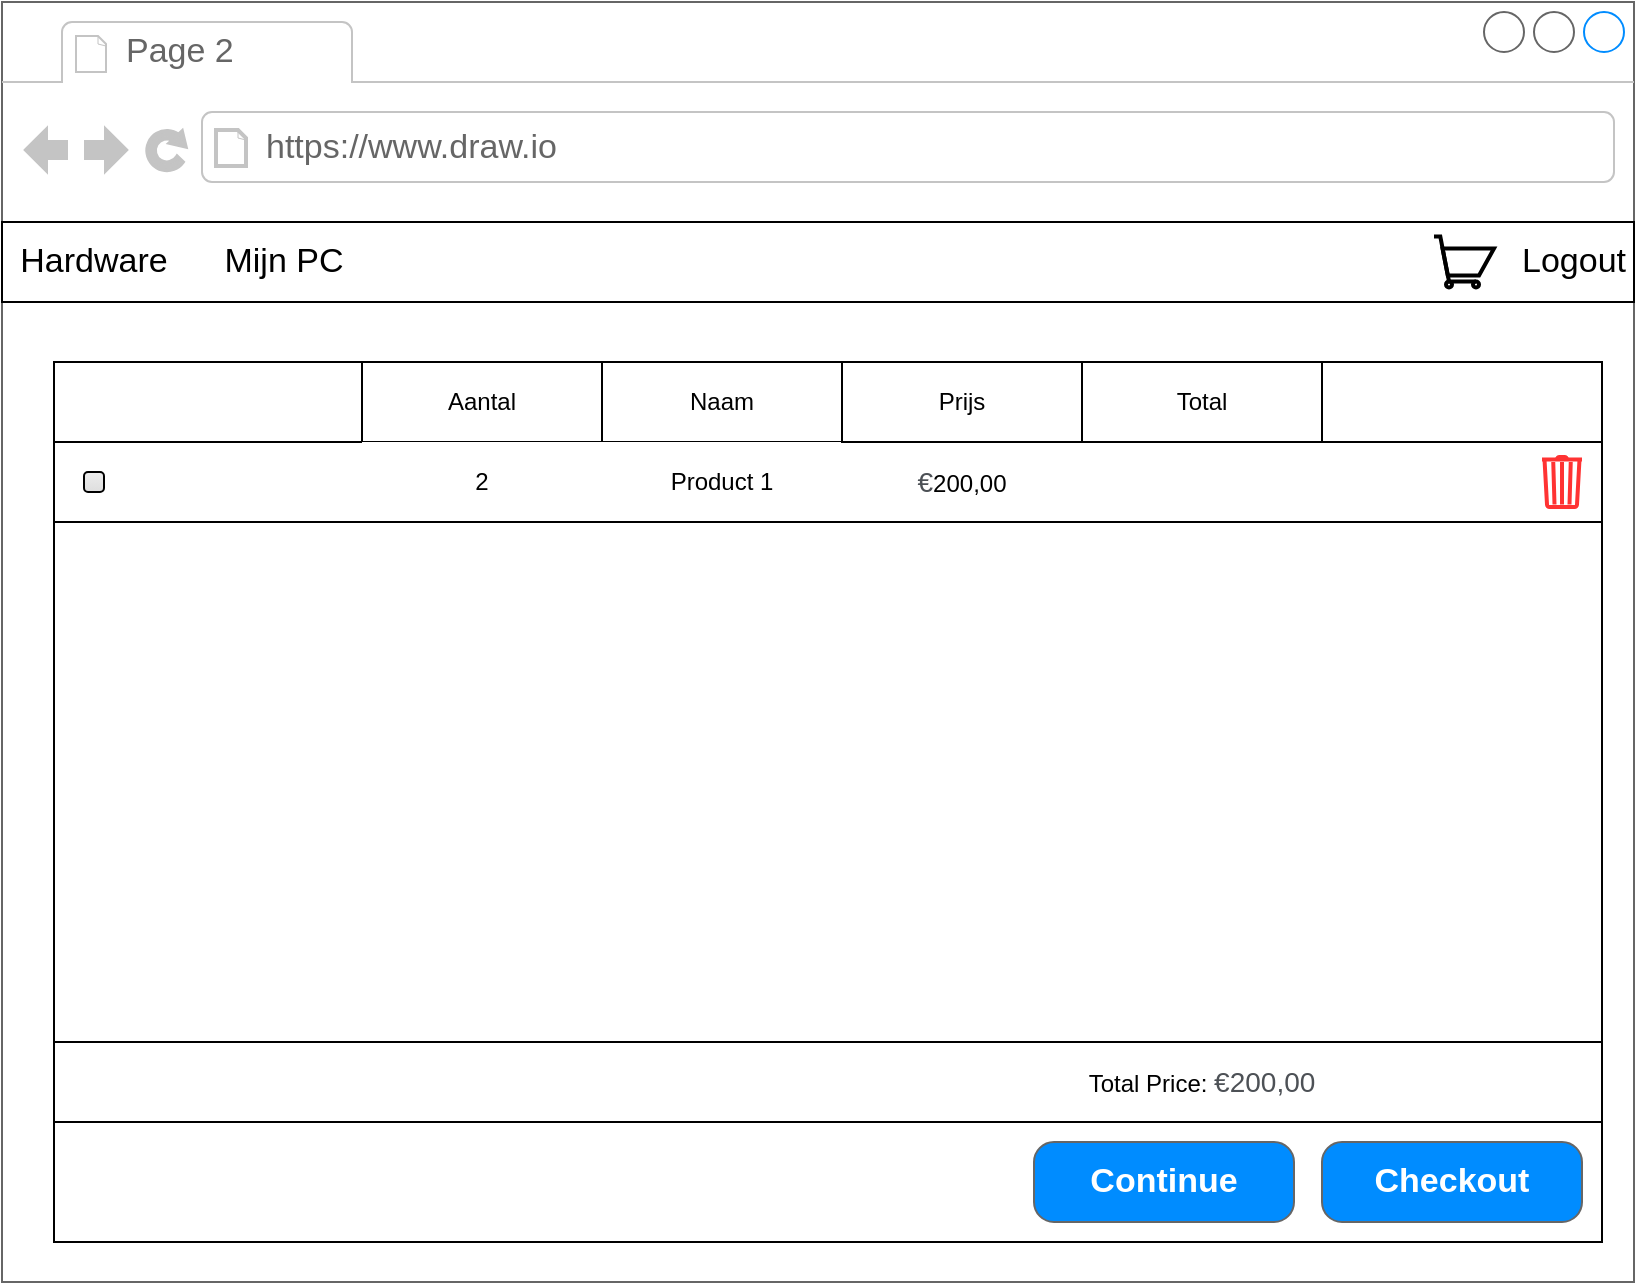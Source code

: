 <mxfile version="13.6.2" type="device" pages="11"><diagram name="RemoveFromCart" id="SeVc2GQZC6mB0OwDtw7U"><mxGraphModel dx="1038" dy="616" grid="1" gridSize="10" guides="1" tooltips="1" connect="1" arrows="1" fold="1" page="1" pageScale="1" pageWidth="827" pageHeight="1169" math="0" shadow="0"><root><mxCell id="Wbz0_5jRm2quxuIzlRR--0"/><mxCell id="Wbz0_5jRm2quxuIzlRR--1" parent="Wbz0_5jRm2quxuIzlRR--0"/><mxCell id="Wbz0_5jRm2quxuIzlRR--2" value="" style="strokeWidth=1;shadow=0;dashed=0;align=center;html=1;shape=mxgraph.mockup.containers.browserWindow;rSize=0;strokeColor=#666666;strokeColor2=#008cff;strokeColor3=#c4c4c4;mainText=,;recursiveResize=0;" parent="Wbz0_5jRm2quxuIzlRR--1" vertex="1"><mxGeometry x="4" width="816" height="640" as="geometry"/></mxCell><mxCell id="Wbz0_5jRm2quxuIzlRR--3" value="Page 2" style="strokeWidth=1;shadow=0;dashed=0;align=center;html=1;shape=mxgraph.mockup.containers.anchor;fontSize=17;fontColor=#666666;align=left;" parent="Wbz0_5jRm2quxuIzlRR--2" vertex="1"><mxGeometry x="60" y="12" width="110" height="26" as="geometry"/></mxCell><mxCell id="Wbz0_5jRm2quxuIzlRR--4" value="https://www.draw.io" style="strokeWidth=1;shadow=0;dashed=0;align=center;html=1;shape=mxgraph.mockup.containers.anchor;rSize=0;fontSize=17;fontColor=#666666;align=left;" parent="Wbz0_5jRm2quxuIzlRR--2" vertex="1"><mxGeometry x="130" y="60" width="250" height="26" as="geometry"/></mxCell><mxCell id="Wbz0_5jRm2quxuIzlRR--15" value="" style="rounded=0;whiteSpace=wrap;html=1;strokeColor=#000000;" parent="Wbz0_5jRm2quxuIzlRR--2" vertex="1"><mxGeometry x="26" y="180" width="774" height="40" as="geometry"/></mxCell><mxCell id="Wbz0_5jRm2quxuIzlRR--17" value="Aantal" style="rounded=0;whiteSpace=wrap;html=1;strokeColor=#000000;" parent="Wbz0_5jRm2quxuIzlRR--2" vertex="1"><mxGeometry x="180" y="180" width="120" height="40" as="geometry"/></mxCell><mxCell id="Wbz0_5jRm2quxuIzlRR--18" value="Naam" style="rounded=0;whiteSpace=wrap;html=1;strokeColor=#000000;" parent="Wbz0_5jRm2quxuIzlRR--2" vertex="1"><mxGeometry x="300" y="180" width="120" height="40" as="geometry"/></mxCell><mxCell id="Wbz0_5jRm2quxuIzlRR--20" value="Total" style="rounded=0;whiteSpace=wrap;html=1;strokeColor=#000000;" parent="Wbz0_5jRm2quxuIzlRR--2" vertex="1"><mxGeometry x="540" y="180" width="120" height="40" as="geometry"/></mxCell><mxCell id="Wbz0_5jRm2quxuIzlRR--21" value="" style="rounded=0;whiteSpace=wrap;html=1;" parent="Wbz0_5jRm2quxuIzlRR--2" vertex="1"><mxGeometry x="26" y="220" width="774" height="40" as="geometry"/></mxCell><mxCell id="Wbz0_5jRm2quxuIzlRR--22" value="" style="html=1;shadow=0;dashed=0;shape=mxgraph.bootstrap.checkbox2;labelPosition=right;verticalLabelPosition=middle;align=left;verticalAlign=middle;gradientColor=#DEDEDE;fillColor=#EDEDED;checked=0;spacing=5;checkedFill=#0085FC;checkedStroke=#ffffff;strokeColor=#000000;" parent="Wbz0_5jRm2quxuIzlRR--2" vertex="1"><mxGeometry x="41" y="235" width="10" height="10" as="geometry"/></mxCell><mxCell id="Wbz0_5jRm2quxuIzlRR--23" value="2" style="rounded=0;whiteSpace=wrap;html=1;strokeColor=none;" parent="Wbz0_5jRm2quxuIzlRR--2" vertex="1"><mxGeometry x="180" y="220" width="120" height="40" as="geometry"/></mxCell><mxCell id="Wbz0_5jRm2quxuIzlRR--24" value="Product 1" style="rounded=0;whiteSpace=wrap;html=1;strokeColor=none;" parent="Wbz0_5jRm2quxuIzlRR--2" vertex="1"><mxGeometry x="300" y="220" width="120" height="40" as="geometry"/></mxCell><mxCell id="Wbz0_5jRm2quxuIzlRR--26" value="&lt;span style=&quot;color: rgb(77 , 81 , 86) ; font-family: &amp;#34;arial&amp;#34; , sans-serif ; font-size: 14px ; text-align: left ; background-color: rgb(255 , 255 , 255)&quot;&gt;€&lt;/span&gt;200,00" style="rounded=0;whiteSpace=wrap;html=1;strokeColor=none;" parent="Wbz0_5jRm2quxuIzlRR--2" vertex="1"><mxGeometry x="420" y="220" width="120" height="40" as="geometry"/></mxCell><mxCell id="Wbz0_5jRm2quxuIzlRR--27" value="" style="html=1;verticalLabelPosition=bottom;align=center;labelBackgroundColor=#ffffff;verticalAlign=top;strokeWidth=2;shadow=0;dashed=0;shape=mxgraph.ios7.icons.trashcan;strokeColor=#FF3333;" parent="Wbz0_5jRm2quxuIzlRR--2" vertex="1"><mxGeometry x="770" y="227.5" width="20" height="25" as="geometry"/></mxCell><mxCell id="Wbz0_5jRm2quxuIzlRR--28" value="" style="rounded=0;whiteSpace=wrap;html=1;strokeColor=#000000;" parent="Wbz0_5jRm2quxuIzlRR--2" vertex="1"><mxGeometry x="26" y="260" width="774" height="300" as="geometry"/></mxCell><mxCell id="Wbz0_5jRm2quxuIzlRR--29" value="" style="rounded=0;whiteSpace=wrap;html=1;strokeColor=#000000;" parent="Wbz0_5jRm2quxuIzlRR--2" vertex="1"><mxGeometry x="26" y="560" width="774" height="60" as="geometry"/></mxCell><mxCell id="Wbz0_5jRm2quxuIzlRR--32" value="Checkout" style="strokeWidth=1;shadow=0;dashed=0;align=center;html=1;shape=mxgraph.mockup.buttons.button;strokeColor=#666666;fontColor=#ffffff;mainText=;buttonStyle=round;fontSize=17;fontStyle=1;fillColor=#008cff;whiteSpace=wrap;" parent="Wbz0_5jRm2quxuIzlRR--2" vertex="1"><mxGeometry x="660" y="570" width="130" height="40" as="geometry"/></mxCell><mxCell id="NP8tQ6ffZjZtegvwSV_--0" value="Continue" style="strokeWidth=1;shadow=0;dashed=0;align=center;html=1;shape=mxgraph.mockup.buttons.button;strokeColor=#666666;fontColor=#ffffff;mainText=;buttonStyle=round;fontSize=17;fontStyle=1;fillColor=#008cff;whiteSpace=wrap;" vertex="1" parent="Wbz0_5jRm2quxuIzlRR--2"><mxGeometry x="516" y="570" width="130" height="40" as="geometry"/></mxCell><mxCell id="NP8tQ6ffZjZtegvwSV_--1" value="" style="rounded=0;whiteSpace=wrap;html=1;strokeColor=#000000;" vertex="1" parent="Wbz0_5jRm2quxuIzlRR--2"><mxGeometry x="26" y="520" width="774" height="40" as="geometry"/></mxCell><mxCell id="NP8tQ6ffZjZtegvwSV_--2" value="Total Price:&amp;nbsp;&lt;span style=&quot;color: rgb(77 , 81 , 86) ; font-family: &amp;#34;arial&amp;#34; , sans-serif ; font-size: 14px ; text-align: left ; background-color: rgb(255 , 255 , 255)&quot;&gt;€200,00&lt;/span&gt;" style="text;html=1;strokeColor=none;fillColor=none;align=center;verticalAlign=middle;whiteSpace=wrap;rounded=0;" vertex="1" parent="Wbz0_5jRm2quxuIzlRR--2"><mxGeometry x="540" y="530" width="120" height="20" as="geometry"/></mxCell><mxCell id="NP8tQ6ffZjZtegvwSV_--3" value="Prijs" style="rounded=0;whiteSpace=wrap;html=1;strokeColor=#000000;" vertex="1" parent="Wbz0_5jRm2quxuIzlRR--2"><mxGeometry x="420" y="180" width="120" height="40" as="geometry"/></mxCell><mxCell id="Wbz0_5jRm2quxuIzlRR--10" value="" style="rounded=0;whiteSpace=wrap;html=1;" parent="Wbz0_5jRm2quxuIzlRR--1" vertex="1"><mxGeometry x="4" y="110" width="816" height="40" as="geometry"/></mxCell><mxCell id="Wbz0_5jRm2quxuIzlRR--11" value="&lt;font style=&quot;font-size: 17px&quot;&gt;Logout&lt;/font&gt;" style="text;html=1;strokeColor=none;fillColor=none;align=center;verticalAlign=middle;whiteSpace=wrap;rounded=0;" parent="Wbz0_5jRm2quxuIzlRR--1" vertex="1"><mxGeometry x="770" y="120" width="40" height="20" as="geometry"/></mxCell><mxCell id="Wbz0_5jRm2quxuIzlRR--12" value="&lt;font style=&quot;font-size: 17px&quot;&gt;Hardware&lt;/font&gt;" style="text;html=1;strokeColor=none;fillColor=none;align=center;verticalAlign=middle;whiteSpace=wrap;rounded=0;" parent="Wbz0_5jRm2quxuIzlRR--1" vertex="1"><mxGeometry x="30" y="120" width="40" height="20" as="geometry"/></mxCell><mxCell id="Wbz0_5jRm2quxuIzlRR--13" value="" style="html=1;verticalLabelPosition=bottom;align=center;labelBackgroundColor=#ffffff;verticalAlign=top;strokeWidth=2;shadow=0;dashed=0;shape=mxgraph.ios7.icons.shopping_cart;" parent="Wbz0_5jRm2quxuIzlRR--1" vertex="1"><mxGeometry x="720" y="117.25" width="30" height="25.5" as="geometry"/></mxCell><mxCell id="Wbz0_5jRm2quxuIzlRR--14" value="&lt;font style=&quot;font-size: 17px&quot;&gt;Mijn PC&lt;/font&gt;" style="text;html=1;strokeColor=none;fillColor=none;align=center;verticalAlign=middle;whiteSpace=wrap;rounded=0;" parent="Wbz0_5jRm2quxuIzlRR--1" vertex="1"><mxGeometry x="110" y="120" width="70" height="20" as="geometry"/></mxCell></root></mxGraphModel></diagram><diagram name="Register" id="3jxeQPm-l2HVGpGoMVWi"><mxGraphModel dx="1038" dy="616" grid="1" gridSize="10" guides="1" tooltips="1" connect="1" arrows="1" fold="1" page="1" pageScale="1" pageWidth="827" pageHeight="1169" math="0" shadow="0"><root><mxCell id="BDQ_WhB7myLBWFF-0HqE-0"/><mxCell id="BDQ_WhB7myLBWFF-0HqE-1" parent="BDQ_WhB7myLBWFF-0HqE-0"/><mxCell id="BDQ_WhB7myLBWFF-0HqE-2" value="" style="strokeWidth=1;shadow=0;dashed=0;align=center;html=1;shape=mxgraph.mockup.containers.browserWindow;rSize=0;strokeColor=#666666;strokeColor2=#008cff;strokeColor3=#c4c4c4;mainText=,;recursiveResize=0;" parent="BDQ_WhB7myLBWFF-0HqE-1" vertex="1"><mxGeometry x="4" width="816" height="640" as="geometry"/></mxCell><mxCell id="BDQ_WhB7myLBWFF-0HqE-3" value="Page 1" style="strokeWidth=1;shadow=0;dashed=0;align=center;html=1;shape=mxgraph.mockup.containers.anchor;fontSize=17;fontColor=#666666;align=left;" parent="BDQ_WhB7myLBWFF-0HqE-2" vertex="1"><mxGeometry x="60" y="12" width="110" height="26" as="geometry"/></mxCell><mxCell id="BDQ_WhB7myLBWFF-0HqE-4" value="https://www.draw.io" style="strokeWidth=1;shadow=0;dashed=0;align=center;html=1;shape=mxgraph.mockup.containers.anchor;rSize=0;fontSize=17;fontColor=#666666;align=left;" parent="BDQ_WhB7myLBWFF-0HqE-2" vertex="1"><mxGeometry x="130" y="60" width="250" height="26" as="geometry"/></mxCell><mxCell id="BDQ_WhB7myLBWFF-0HqE-5" value="Register" style="strokeWidth=1;shadow=0;dashed=0;align=center;html=1;shape=mxgraph.mockup.buttons.button;strokeColor=#666666;fontColor=#ffffff;mainText=;buttonStyle=round;fontSize=17;fontStyle=1;fillColor=#008cff;whiteSpace=wrap;" parent="BDQ_WhB7myLBWFF-0HqE-2" vertex="1"><mxGeometry x="425" y="410" width="150" height="50" as="geometry"/></mxCell><mxCell id="BDQ_WhB7myLBWFF-0HqE-6" value="&lt;font style=&quot;font-size: 26px&quot;&gt;Email&lt;/font&gt;" style="rounded=1;whiteSpace=wrap;html=1;align=left;" parent="BDQ_WhB7myLBWFF-0HqE-2" vertex="1"><mxGeometry x="244" y="240" width="331" height="60" as="geometry"/></mxCell><mxCell id="BDQ_WhB7myLBWFF-0HqE-7" value="&lt;font style=&quot;font-size: 26px&quot;&gt;Wachtwoord&lt;/font&gt;" style="rounded=1;whiteSpace=wrap;html=1;align=left;" parent="BDQ_WhB7myLBWFF-0HqE-2" vertex="1"><mxGeometry x="244" y="340" width="331" height="60" as="geometry"/></mxCell><mxCell id="BDQ_WhB7myLBWFF-0HqE-8" value="&lt;span style=&quot;font-size: 18px&quot;&gt;Wachtwoord&lt;/span&gt;" style="text;html=1;strokeColor=none;fillColor=none;align=center;verticalAlign=middle;whiteSpace=wrap;rounded=0;" parent="BDQ_WhB7myLBWFF-0HqE-2" vertex="1"><mxGeometry x="266" y="320" width="64" height="20" as="geometry"/></mxCell><mxCell id="BDQ_WhB7myLBWFF-0HqE-9" value="&lt;span style=&quot;font-size: 18px&quot;&gt;Email&lt;/span&gt;" style="text;html=1;strokeColor=none;fillColor=none;align=center;verticalAlign=middle;whiteSpace=wrap;rounded=0;" parent="BDQ_WhB7myLBWFF-0HqE-2" vertex="1"><mxGeometry x="244" y="220" width="56" height="20" as="geometry"/></mxCell><mxCell id="BDQ_WhB7myLBWFF-0HqE-10" value="" style="rounded=0;whiteSpace=wrap;html=1;" parent="BDQ_WhB7myLBWFF-0HqE-1" vertex="1"><mxGeometry x="4" y="110" width="816" height="40" as="geometry"/></mxCell><mxCell id="BDQ_WhB7myLBWFF-0HqE-11" value="&lt;font style=&quot;font-size: 17px&quot;&gt;Login&lt;/font&gt;" style="text;html=1;strokeColor=none;fillColor=none;align=center;verticalAlign=middle;whiteSpace=wrap;rounded=0;" parent="BDQ_WhB7myLBWFF-0HqE-1" vertex="1"><mxGeometry x="770" y="120" width="40" height="20" as="geometry"/></mxCell><mxCell id="BDQ_WhB7myLBWFF-0HqE-12" value="&lt;font style=&quot;font-size: 17px&quot;&gt;Hardware&lt;/font&gt;" style="text;html=1;strokeColor=none;fillColor=none;align=center;verticalAlign=middle;whiteSpace=wrap;rounded=0;" parent="BDQ_WhB7myLBWFF-0HqE-1" vertex="1"><mxGeometry x="30" y="120" width="40" height="20" as="geometry"/></mxCell></root></mxGraphModel></diagram><diagram name="Afrekenen" id="tdME7c37ilxK_3UvQJAp"><mxGraphModel dx="1038" dy="616" grid="1" gridSize="10" guides="1" tooltips="1" connect="1" arrows="1" fold="1" page="1" pageScale="1" pageWidth="827" pageHeight="1169" math="0" shadow="0"><root><mxCell id="MtZhmP19d-fwAKsiQ_Fi-0"/><mxCell id="MtZhmP19d-fwAKsiQ_Fi-1" parent="MtZhmP19d-fwAKsiQ_Fi-0"/><mxCell id="MtZhmP19d-fwAKsiQ_Fi-2" value="" style="strokeWidth=1;shadow=0;dashed=0;align=center;html=1;shape=mxgraph.mockup.containers.browserWindow;rSize=0;strokeColor=#666666;strokeColor2=#008cff;strokeColor3=#c4c4c4;mainText=,;recursiveResize=0;" vertex="1" parent="MtZhmP19d-fwAKsiQ_Fi-1"><mxGeometry x="6" width="816" height="640" as="geometry"/></mxCell><mxCell id="MtZhmP19d-fwAKsiQ_Fi-3" value="Page 8" style="strokeWidth=1;shadow=0;dashed=0;align=center;html=1;shape=mxgraph.mockup.containers.anchor;fontSize=17;fontColor=#666666;align=left;" vertex="1" parent="MtZhmP19d-fwAKsiQ_Fi-2"><mxGeometry x="60" y="12" width="110" height="26" as="geometry"/></mxCell><mxCell id="MtZhmP19d-fwAKsiQ_Fi-4" value="https://www.draw.io" style="strokeWidth=1;shadow=0;dashed=0;align=center;html=1;shape=mxgraph.mockup.containers.anchor;rSize=0;fontSize=17;fontColor=#666666;align=left;" vertex="1" parent="MtZhmP19d-fwAKsiQ_Fi-2"><mxGeometry x="130" y="60" width="250" height="26" as="geometry"/></mxCell><mxCell id="MtZhmP19d-fwAKsiQ_Fi-5" value="&lt;span style=&quot;color: rgba(0 , 0 , 0 , 0) ; font-family: monospace ; font-size: 0px&quot;&gt;%3CmxGraphModel%3E%3Croot%3E%3CmxCell%20id%3D%220%22%2F%3E%3CmxCell%20id%3D%221%22%20parent%3D%220%22%2F%3E%3CmxCell%20id%3D%222%22%20value%3D%22Setting%201%22%20style%3D%22shape%3Dellipse%3BfillColor%3D%23eeeeee%3BstrokeColor%3D%23999999%3BgradientColor%3D%23cccccc%3Bhtml%3D1%3Balign%3Dleft%3BspacingLeft%3D4%3BfontSize%3D17%3BfontColor%3D%23666666%3BlabelPosition%3Dright%3Bshadow%3D0%3B%22%20vertex%3D%221%22%20parent%3D%221%22%3E%3CmxGeometry%20x%3D%2260%22%20y%3D%22180%22%20width%3D%2215%22%20height%3D%2215%22%20as%3D%22geometry%22%2F%3E%3C%2FmxCell%3E%3C%2Froot%3E%3C%2FmxGraphModel%3E&lt;/span&gt;" style="rounded=0;whiteSpace=wrap;html=1;" vertex="1" parent="MtZhmP19d-fwAKsiQ_Fi-2"><mxGeometry x="26" y="210" width="764" height="40" as="geometry"/></mxCell><mxCell id="MtZhmP19d-fwAKsiQ_Fi-13" value="&lt;span style=&quot;color: rgba(0 , 0 , 0 , 0) ; font-family: monospace ; font-size: 0px&quot;&gt;%3CmxGraphModel%3E%3Croot%3E%3CmxCell%20id%3D%220%22%2F%3E%3CmxCell%20id%3D%221%22%20parent%3D%220%22%2F%3E%3CmxCell%20id%3D%222%22%20value%3D%22Type%22%20style%3D%22rounded%3D0%3BwhiteSpace%3Dwrap%3Bhtml%3D1%3BstrokeColor%3D%23000000%3B%22%20vertex%3D%221%22%20parent%3D%221%22%3E%3CmxGeometry%20x%3D%22124%22%20y%3D%22180%22%20width%3D%22120%22%20height%3D%2240%22%20as%3D%22geometry%22%2F%3E%3C%2FmxCell%3E%3CmxCell%20id%3D%223%22%20value%3D%22Name%22%20style%3D%22rounded%3D0%3BwhiteSpace%3Dwrap%3Bhtml%3D1%3BstrokeColor%3D%23000000%3B%22%20vertex%3D%221%22%20parent%3D%221%22%3E%3CmxGeometry%20x%3D%22364%22%20y%3D%22180%22%20width%3D%22120%22%20height%3D%2240%22%20as%3D%22geometry%22%2F%3E%3C%2FmxCell%3E%3CmxCell%20id%3D%224%22%20value%3D%22Foto%22%20style%3D%22rounded%3D0%3BwhiteSpace%3Dwrap%3Bhtml%3D1%3BstrokeColor%3D%23000000%3B%22%20vertex%3D%221%22%20parent%3D%221%22%3E%3CmxGeometry%20x%3D%22484%22%20y%3D%22180%22%20width%3D%22120%22%20height%3D%2240%22%20as%3D%22geometry%22%2F%3E%3C%2FmxCell%3E%3CmxCell%20id%3D%225%22%20value%3D%22Instock%22%20style%3D%22rounded%3D0%3BwhiteSpace%3Dwrap%3Bhtml%3D1%3BstrokeColor%3D%23000000%3B%22%20vertex%3D%221%22%20parent%3D%221%22%3E%3CmxGeometry%20x%3D%22604%22%20y%3D%22180%22%20width%3D%22120%22%20height%3D%2240%22%20as%3D%22geometry%22%2F%3E%3C%2FmxCell%3E%3CmxCell%20id%3D%226%22%20value%3D%22Brand%22%20style%3D%22rounded%3D0%3BwhiteSpace%3Dwrap%3Bhtml%3D1%3BstrokeColor%3D%23000000%3B%22%20vertex%3D%221%22%20parent%3D%221%22%3E%3CmxGeometry%20x%3D%22244%22%20y%3D%22180%22%20width%3D%22120%22%20height%3D%2240%22%20as%3D%22geometry%22%2F%3E%3C%2FmxCell%3E%3C%2Froot%3E%3C%2FmxGraphModel%3E&lt;/span&gt;" style="rounded=0;whiteSpace=wrap;html=1;" vertex="1" parent="MtZhmP19d-fwAKsiQ_Fi-2"><mxGeometry x="26" y="170" width="764" height="40" as="geometry"/></mxCell><mxCell id="MtZhmP19d-fwAKsiQ_Fi-19" value="&lt;span style=&quot;color: rgba(0 , 0 , 0 , 0) ; font-family: monospace ; font-size: 0px&quot;&gt;%3CmxGraphModel%3E%3Croot%3E%3CmxCell%20id%3D%220%22%2F%3E%3CmxCell%20id%3D%221%22%20parent%3D%220%22%2F%3E%3CmxCell%20id%3D%222%22%20value%3D%22Setting%201%22%20style%3D%22shape%3Dellipse%3BfillColor%3D%23eeeeee%3BstrokeColor%3D%23999999%3BgradientColor%3D%23cccccc%3Bhtml%3D1%3Balign%3Dleft%3BspacingLeft%3D4%3BfontSize%3D17%3BfontColor%3D%23666666%3BlabelPosition%3Dright%3Bshadow%3D0%3B%22%20vertex%3D%221%22%20parent%3D%221%22%3E%3CmxGeometry%20x%3D%2260%22%20y%3D%22180%22%20width%3D%2215%22%20height%3D%2215%22%20as%3D%22geometry%22%2F%3E%3C%2FmxCell%3E%3C%2Froot%3E%3C%2FmxGraphModel%3E&lt;/span&gt;" style="rounded=0;whiteSpace=wrap;html=1;" vertex="1" parent="MtZhmP19d-fwAKsiQ_Fi-2"><mxGeometry x="26" y="250" width="764" height="240" as="geometry"/></mxCell><mxCell id="MtZhmP19d-fwAKsiQ_Fi-24" value="" style="rounded=0;whiteSpace=wrap;html=1;" vertex="1" parent="MtZhmP19d-fwAKsiQ_Fi-2"><mxGeometry y="110" width="816" height="40" as="geometry"/></mxCell><mxCell id="O_tl5thu3TYJN9JyXfv8-6" value="#" style="rounded=0;whiteSpace=wrap;html=1;strokeColor=#000000;" vertex="1" parent="MtZhmP19d-fwAKsiQ_Fi-2"><mxGeometry x="26" y="170" width="60" height="40" as="geometry"/></mxCell><mxCell id="O_tl5thu3TYJN9JyXfv8-7" value="Type" style="rounded=0;whiteSpace=wrap;html=1;strokeColor=#000000;" vertex="1" parent="MtZhmP19d-fwAKsiQ_Fi-2"><mxGeometry x="86" y="170" width="120" height="40" as="geometry"/></mxCell><mxCell id="O_tl5thu3TYJN9JyXfv8-8" value="Name" style="rounded=0;whiteSpace=wrap;html=1;strokeColor=#000000;" vertex="1" parent="MtZhmP19d-fwAKsiQ_Fi-2"><mxGeometry x="326" y="170" width="120" height="40" as="geometry"/></mxCell><mxCell id="O_tl5thu3TYJN9JyXfv8-9" value="Foto" style="rounded=0;whiteSpace=wrap;html=1;strokeColor=#000000;" vertex="1" parent="MtZhmP19d-fwAKsiQ_Fi-2"><mxGeometry x="446" y="170" width="120" height="40" as="geometry"/></mxCell><mxCell id="O_tl5thu3TYJN9JyXfv8-10" value="Instock" style="rounded=0;whiteSpace=wrap;html=1;strokeColor=#000000;" vertex="1" parent="MtZhmP19d-fwAKsiQ_Fi-2"><mxGeometry x="566" y="170" width="120" height="40" as="geometry"/></mxCell><mxCell id="O_tl5thu3TYJN9JyXfv8-11" value="Brand" style="rounded=0;whiteSpace=wrap;html=1;strokeColor=#000000;" vertex="1" parent="MtZhmP19d-fwAKsiQ_Fi-2"><mxGeometry x="206" y="170" width="120" height="40" as="geometry"/></mxCell><mxCell id="o9zpnOmA71sy9SbYNMxf-8" value="1" style="rounded=0;whiteSpace=wrap;html=1;" vertex="1" parent="MtZhmP19d-fwAKsiQ_Fi-2"><mxGeometry x="26" y="210" width="60" height="40" as="geometry"/></mxCell><mxCell id="o9zpnOmA71sy9SbYNMxf-9" value="Processor" style="rounded=0;whiteSpace=wrap;html=1;strokeColor=none;" vertex="1" parent="MtZhmP19d-fwAKsiQ_Fi-2"><mxGeometry x="84" y="210" width="120" height="40" as="geometry"/></mxCell><mxCell id="o9zpnOmA71sy9SbYNMxf-10" value="Intel Core i9" style="rounded=0;whiteSpace=wrap;html=1;strokeColor=none;" vertex="1" parent="MtZhmP19d-fwAKsiQ_Fi-2"><mxGeometry x="324" y="210" width="120" height="40" as="geometry"/></mxCell><mxCell id="o9zpnOmA71sy9SbYNMxf-13" value="Image.png" style="rounded=0;whiteSpace=wrap;html=1;strokeColor=none;" vertex="1" parent="MtZhmP19d-fwAKsiQ_Fi-2"><mxGeometry x="444" y="210" width="120" height="40" as="geometry"/></mxCell><mxCell id="o9zpnOmA71sy9SbYNMxf-14" value="13" style="rounded=0;whiteSpace=wrap;html=1;strokeColor=none;" vertex="1" parent="MtZhmP19d-fwAKsiQ_Fi-2"><mxGeometry x="564" y="210" width="120" height="40" as="geometry"/></mxCell><mxCell id="o9zpnOmA71sy9SbYNMxf-15" value="Intel" style="rounded=0;whiteSpace=wrap;html=1;strokeColor=none;" vertex="1" parent="MtZhmP19d-fwAKsiQ_Fi-2"><mxGeometry x="204" y="210" width="120" height="40" as="geometry"/></mxCell><mxCell id="o9zpnOmA71sy9SbYNMxf-16" value="Bought on" style="rounded=0;whiteSpace=wrap;html=1;strokeColor=#000000;" vertex="1" parent="MtZhmP19d-fwAKsiQ_Fi-2"><mxGeometry x="686" y="170" width="104" height="40" as="geometry"/></mxCell><mxCell id="o9zpnOmA71sy9SbYNMxf-17" value="Date" style="rounded=0;whiteSpace=wrap;html=1;strokeColor=none;" vertex="1" parent="MtZhmP19d-fwAKsiQ_Fi-2"><mxGeometry x="686" y="210" width="104" height="40" as="geometry"/></mxCell><mxCell id="MtZhmP19d-fwAKsiQ_Fi-25" value="&lt;font style=&quot;font-size: 17px&quot;&gt;Logout&lt;/font&gt;" style="text;html=1;strokeColor=none;fillColor=none;align=center;verticalAlign=middle;whiteSpace=wrap;rounded=0;" vertex="1" parent="MtZhmP19d-fwAKsiQ_Fi-1"><mxGeometry x="770" y="120" width="40" height="20" as="geometry"/></mxCell></root></mxGraphModel></diagram><diagram name="createPC" id="YGLzXgEeSji8jWiQiE1X"><mxGraphModel dx="1038" dy="616" grid="1" gridSize="10" guides="1" tooltips="1" connect="1" arrows="1" fold="1" page="1" pageScale="1" pageWidth="827" pageHeight="1169" math="0" shadow="0"><root><mxCell id="J1E8V0unVAt3XcBjxMpP-0"/><mxCell id="J1E8V0unVAt3XcBjxMpP-1" parent="J1E8V0unVAt3XcBjxMpP-0"/><mxCell id="J1E8V0unVAt3XcBjxMpP-2" value="" style="strokeWidth=1;shadow=0;dashed=0;align=center;html=1;shape=mxgraph.mockup.containers.browserWindow;rSize=0;strokeColor=#666666;strokeColor2=#008cff;strokeColor3=#c4c4c4;mainText=,;recursiveResize=0;" vertex="1" parent="J1E8V0unVAt3XcBjxMpP-1"><mxGeometry x="4" width="816" height="640" as="geometry"/></mxCell><mxCell id="J1E8V0unVAt3XcBjxMpP-3" value="Page 8" style="strokeWidth=1;shadow=0;dashed=0;align=center;html=1;shape=mxgraph.mockup.containers.anchor;fontSize=17;fontColor=#666666;align=left;" vertex="1" parent="J1E8V0unVAt3XcBjxMpP-2"><mxGeometry x="60" y="12" width="110" height="26" as="geometry"/></mxCell><mxCell id="J1E8V0unVAt3XcBjxMpP-4" value="https://www.draw.io" style="strokeWidth=1;shadow=0;dashed=0;align=center;html=1;shape=mxgraph.mockup.containers.anchor;rSize=0;fontSize=17;fontColor=#666666;align=left;" vertex="1" parent="J1E8V0unVAt3XcBjxMpP-2"><mxGeometry x="130" y="60" width="250" height="26" as="geometry"/></mxCell><mxCell id="wuYFI_Iu4WH8pq4CUVKg-3" value="&lt;span style=&quot;color: rgba(0 , 0 , 0 , 0) ; font-family: monospace ; font-size: 0px&quot;&gt;%3CmxGraphModel%3E%3Croot%3E%3CmxCell%20id%3D%220%22%2F%3E%3CmxCell%20id%3D%221%22%20parent%3D%220%22%2F%3E%3CmxCell%20id%3D%222%22%20value%3D%22Setting%201%22%20style%3D%22shape%3Dellipse%3BfillColor%3D%23eeeeee%3BstrokeColor%3D%23999999%3BgradientColor%3D%23cccccc%3Bhtml%3D1%3Balign%3Dleft%3BspacingLeft%3D4%3BfontSize%3D17%3BfontColor%3D%23666666%3BlabelPosition%3Dright%3Bshadow%3D0%3B%22%20vertex%3D%221%22%20parent%3D%221%22%3E%3CmxGeometry%20x%3D%2260%22%20y%3D%22180%22%20width%3D%2215%22%20height%3D%2215%22%20as%3D%22geometry%22%2F%3E%3C%2FmxCell%3E%3C%2Froot%3E%3C%2FmxGraphModel%3E&lt;/span&gt;" style="rounded=0;whiteSpace=wrap;html=1;" vertex="1" parent="J1E8V0unVAt3XcBjxMpP-2"><mxGeometry x="26" y="210" width="764" height="40" as="geometry"/></mxCell><mxCell id="wuYFI_Iu4WH8pq4CUVKg-7" value="Processor 1" style="shape=ellipse;fillColor=#eeeeee;strokeColor=#999999;gradientColor=#cccccc;html=1;align=left;spacingLeft=4;fontSize=17;fontColor=#666666;labelPosition=right;shadow=0;" vertex="1" parent="J1E8V0unVAt3XcBjxMpP-2"><mxGeometry x="36" y="222.5" width="15" height="15" as="geometry"/></mxCell><mxCell id="wuYFI_Iu4WH8pq4CUVKg-9" value="&lt;span style=&quot;color: rgba(0 , 0 , 0 , 0) ; font-family: monospace ; font-size: 0px&quot;&gt;%3CmxGraphModel%3E%3Croot%3E%3CmxCell%20id%3D%220%22%2F%3E%3CmxCell%20id%3D%221%22%20parent%3D%220%22%2F%3E%3CmxCell%20id%3D%222%22%20value%3D%22Setting%201%22%20style%3D%22shape%3Dellipse%3BfillColor%3D%23eeeeee%3BstrokeColor%3D%23999999%3BgradientColor%3D%23cccccc%3Bhtml%3D1%3Balign%3Dleft%3BspacingLeft%3D4%3BfontSize%3D17%3BfontColor%3D%23666666%3BlabelPosition%3Dright%3Bshadow%3D0%3B%22%20vertex%3D%221%22%20parent%3D%221%22%3E%3CmxGeometry%20x%3D%2260%22%20y%3D%22180%22%20width%3D%2215%22%20height%3D%2215%22%20as%3D%22geometry%22%2F%3E%3C%2FmxCell%3E%3C%2Froot%3E%3C%2FmxGraphModel%3E&lt;/span&gt;" style="rounded=0;whiteSpace=wrap;html=1;" vertex="1" parent="J1E8V0unVAt3XcBjxMpP-2"><mxGeometry x="26" y="250" width="764" height="40" as="geometry"/></mxCell><mxCell id="wuYFI_Iu4WH8pq4CUVKg-10" value="Processor 2" style="shape=ellipse;fillColor=#eeeeee;strokeColor=#999999;gradientColor=#cccccc;html=1;align=left;spacingLeft=4;fontSize=17;fontColor=#666666;labelPosition=right;shadow=0;" vertex="1" parent="J1E8V0unVAt3XcBjxMpP-2"><mxGeometry x="36" y="262.5" width="15" height="15" as="geometry"/></mxCell><mxCell id="wuYFI_Iu4WH8pq4CUVKg-11" value="&lt;span style=&quot;color: rgba(0 , 0 , 0 , 0) ; font-family: monospace ; font-size: 0px&quot;&gt;%3CmxGraphModel%3E%3Croot%3E%3CmxCell%20id%3D%220%22%2F%3E%3CmxCell%20id%3D%221%22%20parent%3D%220%22%2F%3E%3CmxCell%20id%3D%222%22%20value%3D%22Setting%201%22%20style%3D%22shape%3Dellipse%3BfillColor%3D%23eeeeee%3BstrokeColor%3D%23999999%3BgradientColor%3D%23cccccc%3Bhtml%3D1%3Balign%3Dleft%3BspacingLeft%3D4%3BfontSize%3D17%3BfontColor%3D%23666666%3BlabelPosition%3Dright%3Bshadow%3D0%3B%22%20vertex%3D%221%22%20parent%3D%221%22%3E%3CmxGeometry%20x%3D%2260%22%20y%3D%22180%22%20width%3D%2215%22%20height%3D%2215%22%20as%3D%22geometry%22%2F%3E%3C%2FmxCell%3E%3C%2Froot%3E%3C%2FmxGraphModel%3E&lt;/span&gt;" style="rounded=0;whiteSpace=wrap;html=1;" vertex="1" parent="J1E8V0unVAt3XcBjxMpP-2"><mxGeometry x="26" y="290" width="764" height="40" as="geometry"/></mxCell><mxCell id="wuYFI_Iu4WH8pq4CUVKg-12" value="Processor 3" style="shape=ellipse;fillColor=#eeeeee;strokeColor=#999999;gradientColor=#cccccc;html=1;align=left;spacingLeft=4;fontSize=17;fontColor=#666666;labelPosition=right;shadow=0;" vertex="1" parent="J1E8V0unVAt3XcBjxMpP-2"><mxGeometry x="36" y="302.5" width="15" height="15" as="geometry"/></mxCell><mxCell id="wuYFI_Iu4WH8pq4CUVKg-13" value="&lt;span style=&quot;color: rgba(0 , 0 , 0 , 0) ; font-family: monospace ; font-size: 0px&quot;&gt;%3CmxGraphModel%3E%3Croot%3E%3CmxCell%20id%3D%220%22%2F%3E%3CmxCell%20id%3D%221%22%20parent%3D%220%22%2F%3E%3CmxCell%20id%3D%222%22%20value%3D%22Setting%201%22%20style%3D%22shape%3Dellipse%3BfillColor%3D%23eeeeee%3BstrokeColor%3D%23999999%3BgradientColor%3D%23cccccc%3Bhtml%3D1%3Balign%3Dleft%3BspacingLeft%3D4%3BfontSize%3D17%3BfontColor%3D%23666666%3BlabelPosition%3Dright%3Bshadow%3D0%3B%22%20vertex%3D%221%22%20parent%3D%221%22%3E%3CmxGeometry%20x%3D%2260%22%20y%3D%22180%22%20width%3D%2215%22%20height%3D%2215%22%20as%3D%22geometry%22%2F%3E%3C%2FmxCell%3E%3C%2Froot%3E%3C%2FmxGraphModel%3E&lt;/span&gt;" style="rounded=0;whiteSpace=wrap;html=1;" vertex="1" parent="J1E8V0unVAt3XcBjxMpP-2"><mxGeometry x="26" y="330" width="764" height="40" as="geometry"/></mxCell><mxCell id="wuYFI_Iu4WH8pq4CUVKg-14" value="None" style="shape=ellipse;fillColor=#eeeeee;strokeColor=#999999;gradientColor=#cccccc;html=1;align=left;spacingLeft=4;fontSize=17;fontColor=#666666;labelPosition=right;shadow=0;" vertex="1" parent="J1E8V0unVAt3XcBjxMpP-2"><mxGeometry x="36" y="342.5" width="15" height="15" as="geometry"/></mxCell><mxCell id="wuYFI_Iu4WH8pq4CUVKg-15" value="" style="rounded=0;whiteSpace=wrap;html=1;" vertex="1" parent="J1E8V0unVAt3XcBjxMpP-2"><mxGeometry x="26" y="170" width="764" height="40" as="geometry"/></mxCell><mxCell id="wuYFI_Iu4WH8pq4CUVKg-16" value="&lt;font size=&quot;1&quot;&gt;&lt;b style=&quot;font-size: 22px&quot;&gt;Processors&lt;/b&gt;&lt;/font&gt;" style="text;html=1;strokeColor=none;fillColor=none;align=center;verticalAlign=middle;whiteSpace=wrap;rounded=0;" vertex="1" parent="J1E8V0unVAt3XcBjxMpP-2"><mxGeometry x="76" y="180" width="40" height="20" as="geometry"/></mxCell><mxCell id="wuYFI_Iu4WH8pq4CUVKg-17" value="&lt;span style=&quot;color: rgba(0 , 0 , 0 , 0) ; font-family: monospace ; font-size: 0px&quot;&gt;%3CmxGraphModel%3E%3Croot%3E%3CmxCell%20id%3D%220%22%2F%3E%3CmxCell%20id%3D%221%22%20parent%3D%220%22%2F%3E%3CmxCell%20id%3D%222%22%20value%3D%22Setting%201%22%20style%3D%22shape%3Dellipse%3BfillColor%3D%23eeeeee%3BstrokeColor%3D%23999999%3BgradientColor%3D%23cccccc%3Bhtml%3D1%3Balign%3Dleft%3BspacingLeft%3D4%3BfontSize%3D17%3BfontColor%3D%23666666%3BlabelPosition%3Dright%3Bshadow%3D0%3B%22%20vertex%3D%221%22%20parent%3D%221%22%3E%3CmxGeometry%20x%3D%2260%22%20y%3D%22180%22%20width%3D%2215%22%20height%3D%2215%22%20as%3D%22geometry%22%2F%3E%3C%2FmxCell%3E%3C%2Froot%3E%3C%2FmxGraphModel%3E&lt;/span&gt;" style="rounded=0;whiteSpace=wrap;html=1;" vertex="1" parent="J1E8V0unVAt3XcBjxMpP-2"><mxGeometry x="26" y="430" width="764" height="40" as="geometry"/></mxCell><mxCell id="wuYFI_Iu4WH8pq4CUVKg-18" value="Motherboard 1" style="shape=ellipse;fillColor=#eeeeee;strokeColor=#999999;gradientColor=#cccccc;html=1;align=left;spacingLeft=4;fontSize=17;fontColor=#666666;labelPosition=right;shadow=0;" vertex="1" parent="J1E8V0unVAt3XcBjxMpP-2"><mxGeometry x="36" y="442.5" width="15" height="15" as="geometry"/></mxCell><mxCell id="wuYFI_Iu4WH8pq4CUVKg-19" value="&lt;span style=&quot;color: rgba(0 , 0 , 0 , 0) ; font-family: monospace ; font-size: 0px&quot;&gt;%3CmxGraphModel%3E%3Croot%3E%3CmxCell%20id%3D%220%22%2F%3E%3CmxCell%20id%3D%221%22%20parent%3D%220%22%2F%3E%3CmxCell%20id%3D%222%22%20value%3D%22Setting%201%22%20style%3D%22shape%3Dellipse%3BfillColor%3D%23eeeeee%3BstrokeColor%3D%23999999%3BgradientColor%3D%23cccccc%3Bhtml%3D1%3Balign%3Dleft%3BspacingLeft%3D4%3BfontSize%3D17%3BfontColor%3D%23666666%3BlabelPosition%3Dright%3Bshadow%3D0%3B%22%20vertex%3D%221%22%20parent%3D%221%22%3E%3CmxGeometry%20x%3D%2260%22%20y%3D%22180%22%20width%3D%2215%22%20height%3D%2215%22%20as%3D%22geometry%22%2F%3E%3C%2FmxCell%3E%3C%2Froot%3E%3C%2FmxGraphModel%3E&lt;/span&gt;" style="rounded=0;whiteSpace=wrap;html=1;" vertex="1" parent="J1E8V0unVAt3XcBjxMpP-2"><mxGeometry x="26" y="470" width="764" height="40" as="geometry"/></mxCell><mxCell id="wuYFI_Iu4WH8pq4CUVKg-20" value="Motherboard 2" style="shape=ellipse;fillColor=#eeeeee;strokeColor=#999999;gradientColor=#cccccc;html=1;align=left;spacingLeft=4;fontSize=17;fontColor=#666666;labelPosition=right;shadow=0;" vertex="1" parent="J1E8V0unVAt3XcBjxMpP-2"><mxGeometry x="36" y="482.5" width="15" height="15" as="geometry"/></mxCell><mxCell id="wuYFI_Iu4WH8pq4CUVKg-22" value="&lt;span style=&quot;color: rgba(0 , 0 , 0 , 0) ; font-family: monospace ; font-size: 0px&quot;&gt;%3CmxGraphModel%3E%3Croot%3E%3CmxCell%20id%3D%220%22%2F%3E%3CmxCell%20id%3D%221%22%20parent%3D%220%22%2F%3E%3CmxCell%20id%3D%222%22%20value%3D%22Setting%201%22%20style%3D%22shape%3Dellipse%3BfillColor%3D%23eeeeee%3BstrokeColor%3D%23999999%3BgradientColor%3D%23cccccc%3Bhtml%3D1%3Balign%3Dleft%3BspacingLeft%3D4%3BfontSize%3D17%3BfontColor%3D%23666666%3BlabelPosition%3Dright%3Bshadow%3D0%3B%22%20vertex%3D%221%22%20parent%3D%221%22%3E%3CmxGeometry%20x%3D%2260%22%20y%3D%22180%22%20width%3D%2215%22%20height%3D%2215%22%20as%3D%22geometry%22%2F%3E%3C%2FmxCell%3E%3C%2Froot%3E%3C%2FmxGraphModel%3E&lt;/span&gt;" style="rounded=0;whiteSpace=wrap;html=1;" vertex="1" parent="J1E8V0unVAt3XcBjxMpP-2"><mxGeometry x="26" y="510" width="764" height="40" as="geometry"/></mxCell><mxCell id="wuYFI_Iu4WH8pq4CUVKg-23" value="None" style="shape=ellipse;fillColor=#eeeeee;strokeColor=#999999;gradientColor=#cccccc;html=1;align=left;spacingLeft=4;fontSize=17;fontColor=#666666;labelPosition=right;shadow=0;" vertex="1" parent="J1E8V0unVAt3XcBjxMpP-2"><mxGeometry x="36" y="522.5" width="15" height="15" as="geometry"/></mxCell><mxCell id="wuYFI_Iu4WH8pq4CUVKg-24" value="" style="rounded=0;whiteSpace=wrap;html=1;" vertex="1" parent="J1E8V0unVAt3XcBjxMpP-2"><mxGeometry x="26" y="390" width="764" height="40" as="geometry"/></mxCell><mxCell id="wuYFI_Iu4WH8pq4CUVKg-25" value="&lt;font size=&quot;1&quot;&gt;&lt;b style=&quot;font-size: 22px&quot;&gt;Motherboards&lt;/b&gt;&lt;/font&gt;" style="text;html=1;strokeColor=none;fillColor=none;align=center;verticalAlign=middle;whiteSpace=wrap;rounded=0;" vertex="1" parent="J1E8V0unVAt3XcBjxMpP-2"><mxGeometry x="88" y="400" width="40" height="20" as="geometry"/></mxCell><mxCell id="wuYFI_Iu4WH8pq4CUVKg-26" value="Create" style="strokeWidth=1;shadow=0;dashed=0;align=center;html=1;shape=mxgraph.mockup.buttons.button;strokeColor=#666666;fontColor=#ffffff;mainText=;buttonStyle=round;fontSize=17;fontStyle=1;fillColor=#008cff;whiteSpace=wrap;" vertex="1" parent="J1E8V0unVAt3XcBjxMpP-2"><mxGeometry x="660" y="570" width="130" height="40" as="geometry"/></mxCell><mxCell id="J1E8V0unVAt3XcBjxMpP-13" value="" style="rounded=0;whiteSpace=wrap;html=1;" vertex="1" parent="J1E8V0unVAt3XcBjxMpP-1"><mxGeometry x="4" y="110" width="816" height="40" as="geometry"/></mxCell><mxCell id="J1E8V0unVAt3XcBjxMpP-14" value="&lt;font style=&quot;font-size: 17px&quot;&gt;Logout&lt;/font&gt;" style="text;html=1;strokeColor=none;fillColor=none;align=center;verticalAlign=middle;whiteSpace=wrap;rounded=0;" vertex="1" parent="J1E8V0unVAt3XcBjxMpP-1"><mxGeometry x="770" y="120" width="40" height="20" as="geometry"/></mxCell></root></mxGraphModel></diagram><diagram name="DeleteHardware" id="F2dQDnQSe278s3-fmig_"><mxGraphModel dx="1038" dy="616" grid="1" gridSize="10" guides="1" tooltips="1" connect="1" arrows="1" fold="1" page="1" pageScale="1" pageWidth="827" pageHeight="1169" math="0" shadow="0"><root><mxCell id="kvrHNylbgZmReRebLMKe-0"/><mxCell id="kvrHNylbgZmReRebLMKe-1" parent="kvrHNylbgZmReRebLMKe-0"/><mxCell id="kvrHNylbgZmReRebLMKe-2" value="" style="strokeWidth=1;shadow=0;dashed=0;align=center;html=1;shape=mxgraph.mockup.containers.browserWindow;rSize=0;strokeColor=#666666;strokeColor2=#008cff;strokeColor3=#c4c4c4;mainText=,;recursiveResize=0;" vertex="1" parent="kvrHNylbgZmReRebLMKe-1"><mxGeometry x="4" width="816" height="640" as="geometry"/></mxCell><mxCell id="kvrHNylbgZmReRebLMKe-3" value="Page 7" style="strokeWidth=1;shadow=0;dashed=0;align=center;html=1;shape=mxgraph.mockup.containers.anchor;fontSize=17;fontColor=#666666;align=left;" vertex="1" parent="kvrHNylbgZmReRebLMKe-2"><mxGeometry x="60" y="12" width="110" height="26" as="geometry"/></mxCell><mxCell id="kvrHNylbgZmReRebLMKe-4" value="https://www.draw.io" style="strokeWidth=1;shadow=0;dashed=0;align=center;html=1;shape=mxgraph.mockup.containers.anchor;rSize=0;fontSize=17;fontColor=#666666;align=left;" vertex="1" parent="kvrHNylbgZmReRebLMKe-2"><mxGeometry x="130" y="60" width="250" height="26" as="geometry"/></mxCell><mxCell id="kvrHNylbgZmReRebLMKe-5" value="" style="rounded=0;whiteSpace=wrap;html=1;strokeColor=#000000;" vertex="1" parent="kvrHNylbgZmReRebLMKe-2"><mxGeometry x="26" y="180" width="774" height="40" as="geometry"/></mxCell><mxCell id="kvrHNylbgZmReRebLMKe-6" value="#" style="rounded=0;whiteSpace=wrap;html=1;strokeColor=#000000;" vertex="1" parent="kvrHNylbgZmReRebLMKe-2"><mxGeometry x="60" y="180" width="60" height="40" as="geometry"/></mxCell><mxCell id="kvrHNylbgZmReRebLMKe-7" value="Type" style="rounded=0;whiteSpace=wrap;html=1;strokeColor=#000000;" vertex="1" parent="kvrHNylbgZmReRebLMKe-2"><mxGeometry x="120" y="180" width="120" height="40" as="geometry"/></mxCell><mxCell id="kvrHNylbgZmReRebLMKe-8" value="Name" style="rounded=0;whiteSpace=wrap;html=1;strokeColor=#000000;" vertex="1" parent="kvrHNylbgZmReRebLMKe-2"><mxGeometry x="360" y="180" width="120" height="40" as="geometry"/></mxCell><mxCell id="kvrHNylbgZmReRebLMKe-9" value="" style="rounded=0;whiteSpace=wrap;html=1;" vertex="1" parent="kvrHNylbgZmReRebLMKe-2"><mxGeometry x="26" y="220" width="774" height="40" as="geometry"/></mxCell><mxCell id="kvrHNylbgZmReRebLMKe-10" value="" style="html=1;shadow=0;dashed=0;shape=mxgraph.bootstrap.checkbox2;labelPosition=right;verticalLabelPosition=middle;align=left;verticalAlign=middle;gradientColor=#DEDEDE;fillColor=#EDEDED;checked=0;spacing=5;checkedFill=#0085FC;checkedStroke=#ffffff;strokeColor=#000000;" vertex="1" parent="kvrHNylbgZmReRebLMKe-2"><mxGeometry x="41" y="235" width="10" height="10" as="geometry"/></mxCell><mxCell id="kvrHNylbgZmReRebLMKe-11" value="1" style="rounded=0;whiteSpace=wrap;html=1;strokeColor=none;" vertex="1" parent="kvrHNylbgZmReRebLMKe-2"><mxGeometry x="60" y="220" width="60" height="40" as="geometry"/></mxCell><mxCell id="kvrHNylbgZmReRebLMKe-12" value="Processor" style="rounded=0;whiteSpace=wrap;html=1;strokeColor=none;" vertex="1" parent="kvrHNylbgZmReRebLMKe-2"><mxGeometry x="120" y="220" width="120" height="40" as="geometry"/></mxCell><mxCell id="kvrHNylbgZmReRebLMKe-13" value="Intel Core i9" style="rounded=0;whiteSpace=wrap;html=1;strokeColor=none;" vertex="1" parent="kvrHNylbgZmReRebLMKe-2"><mxGeometry x="360" y="220" width="120" height="40" as="geometry"/></mxCell><mxCell id="kvrHNylbgZmReRebLMKe-14" value="" style="html=1;verticalLabelPosition=bottom;align=center;labelBackgroundColor=#ffffff;verticalAlign=top;strokeWidth=2;shadow=0;dashed=0;shape=mxgraph.ios7.icons.trashcan;strokeColor=#FF3333;" vertex="1" parent="kvrHNylbgZmReRebLMKe-2"><mxGeometry x="770" y="227.5" width="20" height="25" as="geometry"/></mxCell><mxCell id="kvrHNylbgZmReRebLMKe-15" value="" style="rounded=0;whiteSpace=wrap;html=1;strokeColor=#000000;" vertex="1" parent="kvrHNylbgZmReRebLMKe-2"><mxGeometry x="26" y="260" width="774" height="300" as="geometry"/></mxCell><mxCell id="kvrHNylbgZmReRebLMKe-16" value="" style="rounded=0;whiteSpace=wrap;html=1;strokeColor=#000000;" vertex="1" parent="kvrHNylbgZmReRebLMKe-2"><mxGeometry x="26" y="560" width="774" height="60" as="geometry"/></mxCell><mxCell id="kvrHNylbgZmReRebLMKe-17" value="" style="strokeWidth=1;shadow=0;dashed=0;align=center;html=1;shape=mxgraph.mockup.buttons.multiButton;strokeColor=#666666;mainText=;subText=;fillColor=#FF3333;" vertex="1" parent="kvrHNylbgZmReRebLMKe-2"><mxGeometry x="30" y="570" width="150" height="40" as="geometry"/></mxCell><mxCell id="kvrHNylbgZmReRebLMKe-18" value="Delete" style="strokeWidth=1;shadow=0;dashed=0;align=center;html=1;shape=mxgraph.mockup.anchor;fontSize=16;fontColor=#ffffff;fontStyle=1;whiteSpace=wrap;" vertex="1" parent="kvrHNylbgZmReRebLMKe-17"><mxGeometry y="6.4" width="150" height="16" as="geometry"/></mxCell><mxCell id="kvrHNylbgZmReRebLMKe-19" value="Selected(0)" style="strokeWidth=1;shadow=0;dashed=0;align=center;html=1;shape=mxgraph.mockup.anchor;fontSize=12;fontColor=#ffffff;fontStyle=1;whiteSpace=wrap;" vertex="1" parent="kvrHNylbgZmReRebLMKe-17"><mxGeometry y="24" width="150" height="8" as="geometry"/></mxCell><mxCell id="kvrHNylbgZmReRebLMKe-20" value="" style="html=1;verticalLabelPosition=bottom;align=center;labelBackgroundColor=#ffffff;verticalAlign=top;strokeWidth=2;shadow=0;dashed=0;shape=mxgraph.ios7.icons.pen;fillColor=#FFFFFF;" vertex="1" parent="kvrHNylbgZmReRebLMKe-2"><mxGeometry x="726" y="226" width="29.4" height="29.7" as="geometry"/></mxCell><mxCell id="kvrHNylbgZmReRebLMKe-21" value="" style="strokeWidth=1;shadow=0;dashed=0;align=center;html=1;shape=mxgraph.mockup.buttons.multiButton;fillColor=#008cff;strokeColor=#666666;mainText=;subText=;" vertex="1" parent="kvrHNylbgZmReRebLMKe-2"><mxGeometry x="186" y="570" width="150" height="40" as="geometry"/></mxCell><mxCell id="kvrHNylbgZmReRebLMKe-22" value="Edit" style="strokeWidth=1;shadow=0;dashed=0;align=center;html=1;shape=mxgraph.mockup.anchor;fontSize=16;fontColor=#ffffff;fontStyle=1;whiteSpace=wrap;" vertex="1" parent="kvrHNylbgZmReRebLMKe-21"><mxGeometry y="6.4" width="150" height="16" as="geometry"/></mxCell><mxCell id="kvrHNylbgZmReRebLMKe-23" value="Selected(0)" style="strokeWidth=1;shadow=0;dashed=0;align=center;html=1;shape=mxgraph.mockup.anchor;fontSize=12;fontColor=#ffffff;fontStyle=1;whiteSpace=wrap;" vertex="1" parent="kvrHNylbgZmReRebLMKe-21"><mxGeometry y="24" width="150" height="8" as="geometry"/></mxCell><mxCell id="gt1-DNxJqscvs4TKLAgo-0" value="Foto" style="rounded=0;whiteSpace=wrap;html=1;strokeColor=#000000;" vertex="1" parent="kvrHNylbgZmReRebLMKe-2"><mxGeometry x="480" y="180" width="120" height="40" as="geometry"/></mxCell><mxCell id="gt1-DNxJqscvs4TKLAgo-1" value="Instock" style="rounded=0;whiteSpace=wrap;html=1;strokeColor=#000000;" vertex="1" parent="kvrHNylbgZmReRebLMKe-2"><mxGeometry x="600" y="180" width="120" height="40" as="geometry"/></mxCell><mxCell id="gt1-DNxJqscvs4TKLAgo-2" value="Image.png" style="rounded=0;whiteSpace=wrap;html=1;strokeColor=none;" vertex="1" parent="kvrHNylbgZmReRebLMKe-2"><mxGeometry x="480" y="220" width="120" height="40" as="geometry"/></mxCell><mxCell id="gt1-DNxJqscvs4TKLAgo-3" value="13" style="rounded=0;whiteSpace=wrap;html=1;strokeColor=none;" vertex="1" parent="kvrHNylbgZmReRebLMKe-2"><mxGeometry x="600" y="220" width="120" height="40" as="geometry"/></mxCell><mxCell id="gt1-DNxJqscvs4TKLAgo-4" value="Brand" style="rounded=0;whiteSpace=wrap;html=1;strokeColor=#000000;" vertex="1" parent="kvrHNylbgZmReRebLMKe-2"><mxGeometry x="240" y="180" width="120" height="40" as="geometry"/></mxCell><mxCell id="gt1-DNxJqscvs4TKLAgo-5" value="Intel" style="rounded=0;whiteSpace=wrap;html=1;strokeColor=none;" vertex="1" parent="kvrHNylbgZmReRebLMKe-2"><mxGeometry x="240" y="220" width="120" height="40" as="geometry"/></mxCell><mxCell id="uyy-qgwRXryCBOGkKHix-0" value="" style="rounded=0;whiteSpace=wrap;html=1;" vertex="1" parent="kvrHNylbgZmReRebLMKe-1"><mxGeometry x="4" y="110" width="816" height="40" as="geometry"/></mxCell><mxCell id="uyy-qgwRXryCBOGkKHix-1" value="&lt;font style=&quot;font-size: 17px&quot;&gt;Logout&lt;/font&gt;" style="text;html=1;strokeColor=none;fillColor=none;align=center;verticalAlign=middle;whiteSpace=wrap;rounded=0;" vertex="1" parent="kvrHNylbgZmReRebLMKe-1"><mxGeometry x="770" y="120" width="40" height="20" as="geometry"/></mxCell><mxCell id="uyy-qgwRXryCBOGkKHix-2" value="&lt;font style=&quot;font-size: 17px&quot;&gt;Users&lt;/font&gt;" style="text;html=1;strokeColor=none;fillColor=none;align=center;verticalAlign=middle;whiteSpace=wrap;rounded=0;" vertex="1" parent="kvrHNylbgZmReRebLMKe-1"><mxGeometry x="30" y="120" width="40" height="20" as="geometry"/></mxCell><mxCell id="uyy-qgwRXryCBOGkKHix-3" value="&lt;font style=&quot;font-size: 17px&quot;&gt;Products&lt;/font&gt;" style="text;html=1;strokeColor=none;fillColor=none;align=center;verticalAlign=middle;whiteSpace=wrap;rounded=0;" vertex="1" parent="kvrHNylbgZmReRebLMKe-1"><mxGeometry x="100" y="120" width="40" height="20" as="geometry"/></mxCell><mxCell id="uyy-qgwRXryCBOGkKHix-4" value="&lt;font style=&quot;font-size: 17px&quot;&gt;Subcategories&lt;/font&gt;" style="text;html=1;strokeColor=none;fillColor=none;align=center;verticalAlign=middle;whiteSpace=wrap;rounded=0;" vertex="1" parent="kvrHNylbgZmReRebLMKe-1"><mxGeometry x="170" y="120" width="110" height="20" as="geometry"/></mxCell></root></mxGraphModel></diagram><diagram name="addHardware" id="cCD7-Tpx0n1Q4w-MV8iT"><mxGraphModel dx="1038" dy="616" grid="1" gridSize="10" guides="1" tooltips="1" connect="1" arrows="1" fold="1" page="1" pageScale="1" pageWidth="827" pageHeight="1169" math="0" shadow="0"><root><mxCell id="UWAxeadJ4evoT9775N_P-0"/><mxCell id="UWAxeadJ4evoT9775N_P-1" parent="UWAxeadJ4evoT9775N_P-0"/><mxCell id="UWAxeadJ4evoT9775N_P-2" value="" style="strokeWidth=1;shadow=0;dashed=0;align=center;html=1;shape=mxgraph.mockup.containers.browserWindow;rSize=0;strokeColor=#666666;strokeColor2=#008cff;strokeColor3=#c4c4c4;mainText=,;recursiveResize=0;" vertex="1" parent="UWAxeadJ4evoT9775N_P-1"><mxGeometry x="4" width="816" height="640" as="geometry"/></mxCell><mxCell id="UWAxeadJ4evoT9775N_P-3" value="Page 5" style="strokeWidth=1;shadow=0;dashed=0;align=center;html=1;shape=mxgraph.mockup.containers.anchor;fontSize=17;fontColor=#666666;align=left;" vertex="1" parent="UWAxeadJ4evoT9775N_P-2"><mxGeometry x="60" y="12" width="110" height="26" as="geometry"/></mxCell><mxCell id="UWAxeadJ4evoT9775N_P-4" value="https://www.draw.io" style="strokeWidth=1;shadow=0;dashed=0;align=center;html=1;shape=mxgraph.mockup.containers.anchor;rSize=0;fontSize=17;fontColor=#666666;align=left;" vertex="1" parent="UWAxeadJ4evoT9775N_P-2"><mxGeometry x="130" y="60" width="250" height="26" as="geometry"/></mxCell><mxCell id="UWAxeadJ4evoT9775N_P-5" value="Add" style="strokeWidth=1;shadow=0;dashed=0;align=center;html=1;shape=mxgraph.mockup.buttons.button;strokeColor=#666666;fontColor=#ffffff;mainText=;buttonStyle=round;fontSize=17;fontStyle=1;fillColor=#008cff;whiteSpace=wrap;" vertex="1" parent="UWAxeadJ4evoT9775N_P-2"><mxGeometry x="422" y="560" width="150" height="50" as="geometry"/></mxCell><mxCell id="UWAxeadJ4evoT9775N_P-6" value="&lt;font style=&quot;font-size: 26px&quot;&gt;Type&lt;/font&gt;" style="rounded=1;whiteSpace=wrap;html=1;align=left;" vertex="1" parent="UWAxeadJ4evoT9775N_P-2"><mxGeometry x="242.5" y="190" width="331" height="60" as="geometry"/></mxCell><mxCell id="UWAxeadJ4evoT9775N_P-7" value="&lt;font style=&quot;font-size: 26px&quot;&gt;Name&lt;/font&gt;" style="rounded=1;whiteSpace=wrap;html=1;align=left;" vertex="1" parent="UWAxeadJ4evoT9775N_P-2"><mxGeometry x="242.5" y="290" width="331" height="60" as="geometry"/></mxCell><mxCell id="UWAxeadJ4evoT9775N_P-8" value="&lt;span style=&quot;font-size: 18px&quot;&gt;Name&lt;/span&gt;" style="text;html=1;strokeColor=none;fillColor=none;align=center;verticalAlign=middle;whiteSpace=wrap;rounded=0;" vertex="1" parent="UWAxeadJ4evoT9775N_P-2"><mxGeometry x="242.5" y="270" width="44" height="20" as="geometry"/></mxCell><mxCell id="UWAxeadJ4evoT9775N_P-9" value="&lt;span style=&quot;font-size: 18px&quot;&gt;Hardware Type&lt;/span&gt;" style="text;html=1;strokeColor=none;fillColor=none;align=center;verticalAlign=middle;whiteSpace=wrap;rounded=0;" vertex="1" parent="UWAxeadJ4evoT9775N_P-2"><mxGeometry x="242.5" y="170" width="126" height="20" as="geometry"/></mxCell><mxCell id="UWAxeadJ4evoT9775N_P-10" value="" style="verticalLabelPosition=bottom;verticalAlign=top;html=1;shape=mxgraph.basic.acute_triangle;dx=0.5;strokeColor=#000000;fillColor=#FFFFFF;rotation=-180;" vertex="1" parent="UWAxeadJ4evoT9775N_P-2"><mxGeometry x="526" y="408.75" width="25" height="22.5" as="geometry"/></mxCell><mxCell id="UWAxeadJ4evoT9775N_P-11" value="&lt;font style=&quot;font-size: 26px&quot;&gt;Location/name&lt;/font&gt;" style="rounded=1;whiteSpace=wrap;html=1;align=left;" vertex="1" parent="UWAxeadJ4evoT9775N_P-2"><mxGeometry x="241" y="390" width="331" height="60" as="geometry"/></mxCell><mxCell id="UWAxeadJ4evoT9775N_P-12" value="&lt;span style=&quot;font-size: 18px&quot;&gt;Foto&lt;/span&gt;" style="text;html=1;strokeColor=none;fillColor=none;align=center;verticalAlign=middle;whiteSpace=wrap;rounded=0;" vertex="1" parent="UWAxeadJ4evoT9775N_P-2"><mxGeometry x="241" y="370" width="44" height="20" as="geometry"/></mxCell><mxCell id="UWAxeadJ4evoT9775N_P-13" value="&lt;font style=&quot;font-size: 26px&quot;&gt;Stock&lt;/font&gt;" style="rounded=1;whiteSpace=wrap;html=1;align=left;" vertex="1" parent="UWAxeadJ4evoT9775N_P-2"><mxGeometry x="241" y="480" width="159" height="60" as="geometry"/></mxCell><mxCell id="UWAxeadJ4evoT9775N_P-14" value="&lt;span style=&quot;font-size: 18px&quot;&gt;Stock&lt;/span&gt;" style="text;html=1;strokeColor=none;fillColor=none;align=center;verticalAlign=middle;whiteSpace=wrap;rounded=0;" vertex="1" parent="UWAxeadJ4evoT9775N_P-2"><mxGeometry x="241" y="460" width="44" height="20" as="geometry"/></mxCell><mxCell id="UWAxeadJ4evoT9775N_P-15" value="" style="triangle;whiteSpace=wrap;html=1;rotation=90;" vertex="1" parent="UWAxeadJ4evoT9775N_P-2"><mxGeometry x="526" y="405" width="31" height="30" as="geometry"/></mxCell><mxCell id="UWAxeadJ4evoT9775N_P-16" value="&lt;font style=&quot;font-size: 26px&quot;&gt;Price&lt;/font&gt;" style="rounded=1;whiteSpace=wrap;html=1;align=left;" vertex="1" parent="UWAxeadJ4evoT9775N_P-2"><mxGeometry x="410" y="480" width="162" height="60" as="geometry"/></mxCell><mxCell id="UWAxeadJ4evoT9775N_P-17" value="&lt;span style=&quot;font-size: 18px&quot;&gt;Price&lt;/span&gt;" style="text;html=1;strokeColor=none;fillColor=none;align=center;verticalAlign=middle;whiteSpace=wrap;rounded=0;" vertex="1" parent="UWAxeadJ4evoT9775N_P-2"><mxGeometry x="423.5" y="460" width="44" height="20" as="geometry"/></mxCell><mxCell id="UWAxeadJ4evoT9775N_P-18" value="" style="rounded=0;whiteSpace=wrap;html=1;" vertex="1" parent="UWAxeadJ4evoT9775N_P-1"><mxGeometry x="4" y="110" width="816" height="40" as="geometry"/></mxCell><mxCell id="UWAxeadJ4evoT9775N_P-19" value="&lt;font style=&quot;font-size: 17px&quot;&gt;Logout&lt;/font&gt;" style="text;html=1;strokeColor=none;fillColor=none;align=center;verticalAlign=middle;whiteSpace=wrap;rounded=0;" vertex="1" parent="UWAxeadJ4evoT9775N_P-1"><mxGeometry x="770" y="120" width="40" height="20" as="geometry"/></mxCell><mxCell id="UWAxeadJ4evoT9775N_P-20" value="&lt;font style=&quot;font-size: 17px&quot;&gt;Users&lt;/font&gt;" style="text;html=1;strokeColor=none;fillColor=none;align=center;verticalAlign=middle;whiteSpace=wrap;rounded=0;" vertex="1" parent="UWAxeadJ4evoT9775N_P-1"><mxGeometry x="30" y="120" width="40" height="20" as="geometry"/></mxCell><mxCell id="UWAxeadJ4evoT9775N_P-21" value="&lt;font style=&quot;font-size: 17px&quot;&gt;Products&lt;/font&gt;" style="text;html=1;strokeColor=none;fillColor=none;align=center;verticalAlign=middle;whiteSpace=wrap;rounded=0;" vertex="1" parent="UWAxeadJ4evoT9775N_P-1"><mxGeometry x="100" y="120" width="40" height="20" as="geometry"/></mxCell><mxCell id="UWAxeadJ4evoT9775N_P-22" value="&lt;font style=&quot;font-size: 17px&quot;&gt;Subcategories&lt;/font&gt;" style="text;html=1;strokeColor=none;fillColor=none;align=center;verticalAlign=middle;whiteSpace=wrap;rounded=0;" vertex="1" parent="UWAxeadJ4evoT9775N_P-1"><mxGeometry x="170" y="120" width="110" height="20" as="geometry"/></mxCell></root></mxGraphModel></diagram><diagram name="Delete User" id="UMdFoZdW0DD-FNsfHhkI"><mxGraphModel dx="1038" dy="616" grid="1" gridSize="10" guides="1" tooltips="1" connect="1" arrows="1" fold="1" page="1" pageScale="1" pageWidth="827" pageHeight="1169" math="0" shadow="0"><root><mxCell id="1_fREXNhdeoYNn2ZFLSY-0"/><mxCell id="1_fREXNhdeoYNn2ZFLSY-1" parent="1_fREXNhdeoYNn2ZFLSY-0"/><mxCell id="1_fREXNhdeoYNn2ZFLSY-2" value="" style="strokeWidth=1;shadow=0;dashed=0;align=center;html=1;shape=mxgraph.mockup.containers.browserWindow;rSize=0;strokeColor=#666666;strokeColor2=#008cff;strokeColor3=#c4c4c4;mainText=,;recursiveResize=0;" parent="1_fREXNhdeoYNn2ZFLSY-1" vertex="1"><mxGeometry x="4" width="816" height="640" as="geometry"/></mxCell><mxCell id="1_fREXNhdeoYNn2ZFLSY-3" value="Page 5" style="strokeWidth=1;shadow=0;dashed=0;align=center;html=1;shape=mxgraph.mockup.containers.anchor;fontSize=17;fontColor=#666666;align=left;" parent="1_fREXNhdeoYNn2ZFLSY-2" vertex="1"><mxGeometry x="60" y="12" width="110" height="26" as="geometry"/></mxCell><mxCell id="1_fREXNhdeoYNn2ZFLSY-4" value="https://www.draw.io" style="strokeWidth=1;shadow=0;dashed=0;align=center;html=1;shape=mxgraph.mockup.containers.anchor;rSize=0;fontSize=17;fontColor=#666666;align=left;" parent="1_fREXNhdeoYNn2ZFLSY-2" vertex="1"><mxGeometry x="130" y="60" width="250" height="26" as="geometry"/></mxCell><mxCell id="1_fREXNhdeoYNn2ZFLSY-5" value="" style="rounded=0;whiteSpace=wrap;html=1;strokeColor=#000000;" parent="1_fREXNhdeoYNn2ZFLSY-2" vertex="1"><mxGeometry x="26" y="180" width="774" height="40" as="geometry"/></mxCell><mxCell id="1_fREXNhdeoYNn2ZFLSY-6" value="#" style="rounded=0;whiteSpace=wrap;html=1;strokeColor=#000000;" parent="1_fREXNhdeoYNn2ZFLSY-2" vertex="1"><mxGeometry x="60" y="180" width="120" height="40" as="geometry"/></mxCell><mxCell id="1_fREXNhdeoYNn2ZFLSY-7" value="Email" style="rounded=0;whiteSpace=wrap;html=1;strokeColor=#000000;" parent="1_fREXNhdeoYNn2ZFLSY-2" vertex="1"><mxGeometry x="180" y="180" width="120" height="40" as="geometry"/></mxCell><mxCell id="1_fREXNhdeoYNn2ZFLSY-8" value="Role" style="rounded=0;whiteSpace=wrap;html=1;strokeColor=#000000;" parent="1_fREXNhdeoYNn2ZFLSY-2" vertex="1"><mxGeometry x="300" y="180" width="120" height="40" as="geometry"/></mxCell><mxCell id="1_fREXNhdeoYNn2ZFLSY-10" value="" style="rounded=0;whiteSpace=wrap;html=1;" parent="1_fREXNhdeoYNn2ZFLSY-2" vertex="1"><mxGeometry x="26" y="220" width="774" height="40" as="geometry"/></mxCell><mxCell id="1_fREXNhdeoYNn2ZFLSY-11" value="" style="html=1;shadow=0;dashed=0;shape=mxgraph.bootstrap.checkbox2;labelPosition=right;verticalLabelPosition=middle;align=left;verticalAlign=middle;gradientColor=#DEDEDE;fillColor=#EDEDED;checked=0;spacing=5;checkedFill=#0085FC;checkedStroke=#ffffff;strokeColor=#000000;" parent="1_fREXNhdeoYNn2ZFLSY-2" vertex="1"><mxGeometry x="41" y="235" width="10" height="10" as="geometry"/></mxCell><mxCell id="1_fREXNhdeoYNn2ZFLSY-12" value="1" style="rounded=0;whiteSpace=wrap;html=1;strokeColor=none;" parent="1_fREXNhdeoYNn2ZFLSY-2" vertex="1"><mxGeometry x="60" y="220" width="120" height="40" as="geometry"/></mxCell><mxCell id="1_fREXNhdeoYNn2ZFLSY-13" value="gebruiker@mail.com" style="rounded=0;whiteSpace=wrap;html=1;strokeColor=none;" parent="1_fREXNhdeoYNn2ZFLSY-2" vertex="1"><mxGeometry x="180" y="220" width="120" height="40" as="geometry"/></mxCell><mxCell id="1_fREXNhdeoYNn2ZFLSY-14" value="Admin" style="rounded=0;whiteSpace=wrap;html=1;strokeColor=none;" parent="1_fREXNhdeoYNn2ZFLSY-2" vertex="1"><mxGeometry x="300" y="220" width="120" height="40" as="geometry"/></mxCell><mxCell id="1_fREXNhdeoYNn2ZFLSY-16" value="" style="html=1;verticalLabelPosition=bottom;align=center;labelBackgroundColor=#ffffff;verticalAlign=top;strokeWidth=2;shadow=0;dashed=0;shape=mxgraph.ios7.icons.trashcan;strokeColor=#FF3333;" parent="1_fREXNhdeoYNn2ZFLSY-2" vertex="1"><mxGeometry x="770" y="227.5" width="20" height="25" as="geometry"/></mxCell><mxCell id="1_fREXNhdeoYNn2ZFLSY-17" value="" style="rounded=0;whiteSpace=wrap;html=1;strokeColor=#000000;" parent="1_fREXNhdeoYNn2ZFLSY-2" vertex="1"><mxGeometry x="26" y="260" width="774" height="300" as="geometry"/></mxCell><mxCell id="1_fREXNhdeoYNn2ZFLSY-18" value="" style="rounded=0;whiteSpace=wrap;html=1;strokeColor=#000000;" parent="1_fREXNhdeoYNn2ZFLSY-2" vertex="1"><mxGeometry x="26" y="560" width="774" height="60" as="geometry"/></mxCell><mxCell id="1_fREXNhdeoYNn2ZFLSY-19" value="" style="strokeWidth=1;shadow=0;dashed=0;align=center;html=1;shape=mxgraph.mockup.buttons.multiButton;strokeColor=#666666;mainText=;subText=;fillColor=#FF3333;" parent="1_fREXNhdeoYNn2ZFLSY-2" vertex="1"><mxGeometry x="30" y="570" width="150" height="40" as="geometry"/></mxCell><mxCell id="1_fREXNhdeoYNn2ZFLSY-20" value="Delete" style="strokeWidth=1;shadow=0;dashed=0;align=center;html=1;shape=mxgraph.mockup.anchor;fontSize=16;fontColor=#ffffff;fontStyle=1;whiteSpace=wrap;" parent="1_fREXNhdeoYNn2ZFLSY-19" vertex="1"><mxGeometry y="6.4" width="150" height="16" as="geometry"/></mxCell><mxCell id="1_fREXNhdeoYNn2ZFLSY-21" value="Selected(0)" style="strokeWidth=1;shadow=0;dashed=0;align=center;html=1;shape=mxgraph.mockup.anchor;fontSize=12;fontColor=#ffffff;fontStyle=1;whiteSpace=wrap;" parent="1_fREXNhdeoYNn2ZFLSY-19" vertex="1"><mxGeometry y="24" width="150" height="8" as="geometry"/></mxCell><mxCell id="1_fREXNhdeoYNn2ZFLSY-29" value="" style="html=1;verticalLabelPosition=bottom;align=center;labelBackgroundColor=#ffffff;verticalAlign=top;strokeWidth=2;shadow=0;dashed=0;shape=mxgraph.ios7.icons.pen;fillColor=#FFFFFF;" parent="1_fREXNhdeoYNn2ZFLSY-2" vertex="1"><mxGeometry x="726" y="226" width="29.4" height="29.7" as="geometry"/></mxCell><mxCell id="1_fREXNhdeoYNn2ZFLSY-33" value="" style="strokeWidth=1;shadow=0;dashed=0;align=center;html=1;shape=mxgraph.mockup.buttons.multiButton;fillColor=#008cff;strokeColor=#666666;mainText=;subText=;" parent="1_fREXNhdeoYNn2ZFLSY-2" vertex="1"><mxGeometry x="186" y="570" width="150" height="40" as="geometry"/></mxCell><mxCell id="1_fREXNhdeoYNn2ZFLSY-34" value="Edit" style="strokeWidth=1;shadow=0;dashed=0;align=center;html=1;shape=mxgraph.mockup.anchor;fontSize=16;fontColor=#ffffff;fontStyle=1;whiteSpace=wrap;" parent="1_fREXNhdeoYNn2ZFLSY-33" vertex="1"><mxGeometry y="6.4" width="150" height="16" as="geometry"/></mxCell><mxCell id="1_fREXNhdeoYNn2ZFLSY-35" value="Selected(0)" style="strokeWidth=1;shadow=0;dashed=0;align=center;html=1;shape=mxgraph.mockup.anchor;fontSize=12;fontColor=#ffffff;fontStyle=1;whiteSpace=wrap;" parent="1_fREXNhdeoYNn2ZFLSY-33" vertex="1"><mxGeometry y="24" width="150" height="8" as="geometry"/></mxCell><mxCell id="1_fREXNhdeoYNn2ZFLSY-24" value="" style="rounded=0;whiteSpace=wrap;html=1;" parent="1_fREXNhdeoYNn2ZFLSY-1" vertex="1"><mxGeometry x="4" y="110" width="816" height="40" as="geometry"/></mxCell><mxCell id="1_fREXNhdeoYNn2ZFLSY-25" value="&lt;font style=&quot;font-size: 17px&quot;&gt;Logout&lt;/font&gt;" style="text;html=1;strokeColor=none;fillColor=none;align=center;verticalAlign=middle;whiteSpace=wrap;rounded=0;" parent="1_fREXNhdeoYNn2ZFLSY-1" vertex="1"><mxGeometry x="770" y="120" width="40" height="20" as="geometry"/></mxCell><mxCell id="1_fREXNhdeoYNn2ZFLSY-26" value="&lt;font style=&quot;font-size: 17px&quot;&gt;Hardware&lt;/font&gt;" style="text;html=1;strokeColor=none;fillColor=none;align=center;verticalAlign=middle;whiteSpace=wrap;rounded=0;" parent="1_fREXNhdeoYNn2ZFLSY-1" vertex="1"><mxGeometry x="30" y="120" width="40" height="20" as="geometry"/></mxCell><mxCell id="1_fREXNhdeoYNn2ZFLSY-28" value="&lt;font style=&quot;font-size: 17px&quot;&gt;Mijn PC&lt;/font&gt;" style="text;html=1;strokeColor=none;fillColor=none;align=center;verticalAlign=middle;whiteSpace=wrap;rounded=0;" parent="1_fREXNhdeoYNn2ZFLSY-1" vertex="1"><mxGeometry x="110" y="120" width="70" height="20" as="geometry"/></mxCell></root></mxGraphModel></diagram><diagram name="editHardware" id="O7YFVi96HtjONA0Q61Gr"><mxGraphModel dx="1038" dy="616" grid="1" gridSize="10" guides="1" tooltips="1" connect="1" arrows="1" fold="1" page="1" pageScale="1" pageWidth="827" pageHeight="1169" math="0" shadow="0"><root><mxCell id="l8E4_yIW9H3B-uOojK9H-0"/><mxCell id="l8E4_yIW9H3B-uOojK9H-1" parent="l8E4_yIW9H3B-uOojK9H-0"/><mxCell id="l8E4_yIW9H3B-uOojK9H-2" value="" style="strokeWidth=1;shadow=0;dashed=0;align=center;html=1;shape=mxgraph.mockup.containers.browserWindow;rSize=0;strokeColor=#666666;strokeColor2=#008cff;strokeColor3=#c4c4c4;mainText=,;recursiveResize=0;" vertex="1" parent="l8E4_yIW9H3B-uOojK9H-1"><mxGeometry x="4" width="816" height="640" as="geometry"/></mxCell><mxCell id="l8E4_yIW9H3B-uOojK9H-3" value="Page 6" style="strokeWidth=1;shadow=0;dashed=0;align=center;html=1;shape=mxgraph.mockup.containers.anchor;fontSize=17;fontColor=#666666;align=left;" vertex="1" parent="l8E4_yIW9H3B-uOojK9H-2"><mxGeometry x="60" y="12" width="110" height="26" as="geometry"/></mxCell><mxCell id="l8E4_yIW9H3B-uOojK9H-4" value="https://www.draw.io" style="strokeWidth=1;shadow=0;dashed=0;align=center;html=1;shape=mxgraph.mockup.containers.anchor;rSize=0;fontSize=17;fontColor=#666666;align=left;" vertex="1" parent="l8E4_yIW9H3B-uOojK9H-2"><mxGeometry x="130" y="60" width="250" height="26" as="geometry"/></mxCell><mxCell id="l8E4_yIW9H3B-uOojK9H-5" value="Edit" style="strokeWidth=1;shadow=0;dashed=0;align=center;html=1;shape=mxgraph.mockup.buttons.button;strokeColor=#666666;fontColor=#ffffff;mainText=;buttonStyle=round;fontSize=17;fontStyle=1;fillColor=#008cff;whiteSpace=wrap;" vertex="1" parent="l8E4_yIW9H3B-uOojK9H-2"><mxGeometry x="422" y="560" width="150" height="50" as="geometry"/></mxCell><mxCell id="l8E4_yIW9H3B-uOojK9H-6" value="&lt;font style=&quot;font-size: 26px&quot;&gt;Type&lt;/font&gt;" style="rounded=1;whiteSpace=wrap;html=1;align=left;" vertex="1" parent="l8E4_yIW9H3B-uOojK9H-2"><mxGeometry x="242.5" y="190" width="331" height="60" as="geometry"/></mxCell><mxCell id="l8E4_yIW9H3B-uOojK9H-7" value="&lt;font style=&quot;font-size: 26px&quot;&gt;Name&lt;/font&gt;" style="rounded=1;whiteSpace=wrap;html=1;align=left;" vertex="1" parent="l8E4_yIW9H3B-uOojK9H-2"><mxGeometry x="242.5" y="290" width="331" height="60" as="geometry"/></mxCell><mxCell id="l8E4_yIW9H3B-uOojK9H-8" value="&lt;span style=&quot;font-size: 18px&quot;&gt;Name&lt;/span&gt;" style="text;html=1;strokeColor=none;fillColor=none;align=center;verticalAlign=middle;whiteSpace=wrap;rounded=0;" vertex="1" parent="l8E4_yIW9H3B-uOojK9H-2"><mxGeometry x="242.5" y="270" width="44" height="20" as="geometry"/></mxCell><mxCell id="l8E4_yIW9H3B-uOojK9H-9" value="&lt;span style=&quot;font-size: 18px&quot;&gt;Hardware Type&lt;/span&gt;" style="text;html=1;strokeColor=none;fillColor=none;align=center;verticalAlign=middle;whiteSpace=wrap;rounded=0;" vertex="1" parent="l8E4_yIW9H3B-uOojK9H-2"><mxGeometry x="242.5" y="170" width="126" height="20" as="geometry"/></mxCell><mxCell id="l8E4_yIW9H3B-uOojK9H-10" value="" style="verticalLabelPosition=bottom;verticalAlign=top;html=1;shape=mxgraph.basic.acute_triangle;dx=0.5;strokeColor=#000000;fillColor=#FFFFFF;rotation=-180;" vertex="1" parent="l8E4_yIW9H3B-uOojK9H-2"><mxGeometry x="526" y="408.75" width="25" height="22.5" as="geometry"/></mxCell><mxCell id="l8E4_yIW9H3B-uOojK9H-11" value="&lt;font style=&quot;font-size: 26px&quot;&gt;Location/name&lt;/font&gt;" style="rounded=1;whiteSpace=wrap;html=1;align=left;" vertex="1" parent="l8E4_yIW9H3B-uOojK9H-2"><mxGeometry x="241" y="390" width="331" height="60" as="geometry"/></mxCell><mxCell id="l8E4_yIW9H3B-uOojK9H-12" value="&lt;span style=&quot;font-size: 18px&quot;&gt;Foto&lt;/span&gt;" style="text;html=1;strokeColor=none;fillColor=none;align=center;verticalAlign=middle;whiteSpace=wrap;rounded=0;" vertex="1" parent="l8E4_yIW9H3B-uOojK9H-2"><mxGeometry x="241" y="370" width="44" height="20" as="geometry"/></mxCell><mxCell id="Fs2voQQ4R0AIcg71X3Xa-1" value="&lt;font style=&quot;font-size: 26px&quot;&gt;Stock&lt;/font&gt;" style="rounded=1;whiteSpace=wrap;html=1;align=left;" vertex="1" parent="l8E4_yIW9H3B-uOojK9H-2"><mxGeometry x="241" y="480" width="159" height="60" as="geometry"/></mxCell><mxCell id="Fs2voQQ4R0AIcg71X3Xa-2" value="&lt;span style=&quot;font-size: 18px&quot;&gt;Stock&lt;/span&gt;" style="text;html=1;strokeColor=none;fillColor=none;align=center;verticalAlign=middle;whiteSpace=wrap;rounded=0;" vertex="1" parent="l8E4_yIW9H3B-uOojK9H-2"><mxGeometry x="241" y="460" width="44" height="20" as="geometry"/></mxCell><mxCell id="Fs2voQQ4R0AIcg71X3Xa-3" value="" style="triangle;whiteSpace=wrap;html=1;rotation=90;" vertex="1" parent="l8E4_yIW9H3B-uOojK9H-2"><mxGeometry x="526" y="405" width="31" height="30" as="geometry"/></mxCell><mxCell id="Fs2voQQ4R0AIcg71X3Xa-6" value="&lt;font style=&quot;font-size: 26px&quot;&gt;Price&lt;/font&gt;" style="rounded=1;whiteSpace=wrap;html=1;align=left;" vertex="1" parent="l8E4_yIW9H3B-uOojK9H-2"><mxGeometry x="410" y="480" width="162" height="60" as="geometry"/></mxCell><mxCell id="Fs2voQQ4R0AIcg71X3Xa-7" value="&lt;span style=&quot;font-size: 18px&quot;&gt;Price&lt;/span&gt;" style="text;html=1;strokeColor=none;fillColor=none;align=center;verticalAlign=middle;whiteSpace=wrap;rounded=0;" vertex="1" parent="l8E4_yIW9H3B-uOojK9H-2"><mxGeometry x="423.5" y="460" width="44" height="20" as="geometry"/></mxCell><mxCell id="l8E4_yIW9H3B-uOojK9H-13" value="" style="rounded=0;whiteSpace=wrap;html=1;" vertex="1" parent="l8E4_yIW9H3B-uOojK9H-1"><mxGeometry x="4" y="110" width="816" height="40" as="geometry"/></mxCell><mxCell id="l8E4_yIW9H3B-uOojK9H-14" value="&lt;font style=&quot;font-size: 17px&quot;&gt;Logout&lt;/font&gt;" style="text;html=1;strokeColor=none;fillColor=none;align=center;verticalAlign=middle;whiteSpace=wrap;rounded=0;" vertex="1" parent="l8E4_yIW9H3B-uOojK9H-1"><mxGeometry x="770" y="120" width="40" height="20" as="geometry"/></mxCell><mxCell id="l8E4_yIW9H3B-uOojK9H-15" value="&lt;font style=&quot;font-size: 17px&quot;&gt;Users&lt;/font&gt;" style="text;html=1;strokeColor=none;fillColor=none;align=center;verticalAlign=middle;whiteSpace=wrap;rounded=0;" vertex="1" parent="l8E4_yIW9H3B-uOojK9H-1"><mxGeometry x="30" y="120" width="40" height="20" as="geometry"/></mxCell><mxCell id="l8E4_yIW9H3B-uOojK9H-16" value="&lt;font style=&quot;font-size: 17px&quot;&gt;Products&lt;/font&gt;" style="text;html=1;strokeColor=none;fillColor=none;align=center;verticalAlign=middle;whiteSpace=wrap;rounded=0;" vertex="1" parent="l8E4_yIW9H3B-uOojK9H-1"><mxGeometry x="100" y="120" width="40" height="20" as="geometry"/></mxCell><mxCell id="l8E4_yIW9H3B-uOojK9H-17" value="&lt;font style=&quot;font-size: 17px&quot;&gt;Subcategories&lt;/font&gt;" style="text;html=1;strokeColor=none;fillColor=none;align=center;verticalAlign=middle;whiteSpace=wrap;rounded=0;" vertex="1" parent="l8E4_yIW9H3B-uOojK9H-1"><mxGeometry x="170" y="120" width="110" height="20" as="geometry"/></mxCell></root></mxGraphModel></diagram><diagram name="Edit User" id="v0aQzW1-8HrM2FfuM8Yu"><mxGraphModel dx="1038" dy="616" grid="1" gridSize="10" guides="1" tooltips="1" connect="1" arrows="1" fold="1" page="1" pageScale="1" pageWidth="827" pageHeight="1169" math="0" shadow="0"><root><mxCell id="YgzL3PM8FiAe4wxpCP2E-0"/><mxCell id="YgzL3PM8FiAe4wxpCP2E-1" parent="YgzL3PM8FiAe4wxpCP2E-0"/><mxCell id="YgzL3PM8FiAe4wxpCP2E-2" value="" style="strokeWidth=1;shadow=0;dashed=0;align=center;html=1;shape=mxgraph.mockup.containers.browserWindow;rSize=0;strokeColor=#666666;strokeColor2=#008cff;strokeColor3=#c4c4c4;mainText=,;recursiveResize=0;" vertex="1" parent="YgzL3PM8FiAe4wxpCP2E-1"><mxGeometry x="4" width="816" height="640" as="geometry"/></mxCell><mxCell id="YgzL3PM8FiAe4wxpCP2E-3" value="Page 4" style="strokeWidth=1;shadow=0;dashed=0;align=center;html=1;shape=mxgraph.mockup.containers.anchor;fontSize=17;fontColor=#666666;align=left;" vertex="1" parent="YgzL3PM8FiAe4wxpCP2E-2"><mxGeometry x="60" y="12" width="110" height="26" as="geometry"/></mxCell><mxCell id="YgzL3PM8FiAe4wxpCP2E-4" value="https://www.draw.io" style="strokeWidth=1;shadow=0;dashed=0;align=center;html=1;shape=mxgraph.mockup.containers.anchor;rSize=0;fontSize=17;fontColor=#666666;align=left;" vertex="1" parent="YgzL3PM8FiAe4wxpCP2E-2"><mxGeometry x="130" y="60" width="250" height="26" as="geometry"/></mxCell><mxCell id="YgzL3PM8FiAe4wxpCP2E-5" value="Edit" style="strokeWidth=1;shadow=0;dashed=0;align=center;html=1;shape=mxgraph.mockup.buttons.button;strokeColor=#666666;fontColor=#ffffff;mainText=;buttonStyle=round;fontSize=17;fontStyle=1;fillColor=#008cff;whiteSpace=wrap;" vertex="1" parent="YgzL3PM8FiAe4wxpCP2E-2"><mxGeometry x="425" y="410" width="150" height="50" as="geometry"/></mxCell><mxCell id="YgzL3PM8FiAe4wxpCP2E-6" value="&lt;font style=&quot;font-size: 26px&quot;&gt;gebruiker@mail.com&lt;/font&gt;" style="rounded=1;whiteSpace=wrap;html=1;align=left;" vertex="1" parent="YgzL3PM8FiAe4wxpCP2E-2"><mxGeometry x="244" y="240" width="331" height="60" as="geometry"/></mxCell><mxCell id="YgzL3PM8FiAe4wxpCP2E-7" value="&lt;font style=&quot;font-size: 26px&quot;&gt;Admin&lt;/font&gt;" style="rounded=1;whiteSpace=wrap;html=1;align=left;" vertex="1" parent="YgzL3PM8FiAe4wxpCP2E-2"><mxGeometry x="244" y="340" width="331" height="60" as="geometry"/></mxCell><mxCell id="YgzL3PM8FiAe4wxpCP2E-8" value="&lt;span style=&quot;font-size: 18px&quot;&gt;Role&lt;/span&gt;" style="text;html=1;strokeColor=none;fillColor=none;align=center;verticalAlign=middle;whiteSpace=wrap;rounded=0;" vertex="1" parent="YgzL3PM8FiAe4wxpCP2E-2"><mxGeometry x="244" y="320" width="44" height="20" as="geometry"/></mxCell><mxCell id="YgzL3PM8FiAe4wxpCP2E-9" value="&lt;span style=&quot;font-size: 18px&quot;&gt;Email&lt;/span&gt;" style="text;html=1;strokeColor=none;fillColor=none;align=center;verticalAlign=middle;whiteSpace=wrap;rounded=0;" vertex="1" parent="YgzL3PM8FiAe4wxpCP2E-2"><mxGeometry x="244" y="220" width="56" height="20" as="geometry"/></mxCell><mxCell id="YgzL3PM8FiAe4wxpCP2E-10" value="" style="verticalLabelPosition=bottom;verticalAlign=top;html=1;shape=mxgraph.basic.acute_triangle;dx=0.5;strokeColor=#000000;fillColor=#FFFFFF;rotation=-180;" vertex="1" parent="YgzL3PM8FiAe4wxpCP2E-2"><mxGeometry x="536" y="358.75" width="25" height="22.5" as="geometry"/></mxCell><mxCell id="YgzL3PM8FiAe4wxpCP2E-11" value="" style="rounded=0;whiteSpace=wrap;html=1;" vertex="1" parent="YgzL3PM8FiAe4wxpCP2E-1"><mxGeometry x="4" y="110" width="816" height="40" as="geometry"/></mxCell><mxCell id="YgzL3PM8FiAe4wxpCP2E-12" value="&lt;font style=&quot;font-size: 17px&quot;&gt;Logout&lt;/font&gt;" style="text;html=1;strokeColor=none;fillColor=none;align=center;verticalAlign=middle;whiteSpace=wrap;rounded=0;" vertex="1" parent="YgzL3PM8FiAe4wxpCP2E-1"><mxGeometry x="770" y="120" width="40" height="20" as="geometry"/></mxCell><mxCell id="YgzL3PM8FiAe4wxpCP2E-13" value="&lt;font style=&quot;font-size: 17px&quot;&gt;Users&lt;/font&gt;" style="text;html=1;strokeColor=none;fillColor=none;align=center;verticalAlign=middle;whiteSpace=wrap;rounded=0;" vertex="1" parent="YgzL3PM8FiAe4wxpCP2E-1"><mxGeometry x="30" y="120" width="40" height="20" as="geometry"/></mxCell><mxCell id="YgzL3PM8FiAe4wxpCP2E-14" value="&lt;font style=&quot;font-size: 17px&quot;&gt;Products&lt;/font&gt;" style="text;html=1;strokeColor=none;fillColor=none;align=center;verticalAlign=middle;whiteSpace=wrap;rounded=0;" vertex="1" parent="YgzL3PM8FiAe4wxpCP2E-1"><mxGeometry x="100" y="120" width="40" height="20" as="geometry"/></mxCell><mxCell id="YgzL3PM8FiAe4wxpCP2E-15" value="&lt;font style=&quot;font-size: 17px&quot;&gt;Subcategories&lt;/font&gt;" style="text;html=1;strokeColor=none;fillColor=none;align=center;verticalAlign=middle;whiteSpace=wrap;rounded=0;" vertex="1" parent="YgzL3PM8FiAe4wxpCP2E-1"><mxGeometry x="170" y="120" width="110" height="20" as="geometry"/></mxCell></root></mxGraphModel></diagram><diagram name="addUser" id="1Xclpuocak8uMtcU4iCO"><mxGraphModel dx="1038" dy="616" grid="1" gridSize="10" guides="1" tooltips="1" connect="1" arrows="1" fold="1" page="1" pageScale="1" pageWidth="827" pageHeight="1169" math="0" shadow="0"><root><mxCell id="onUAyvPDoRY4ichNE9nT-0"/><mxCell id="onUAyvPDoRY4ichNE9nT-1" parent="onUAyvPDoRY4ichNE9nT-0"/><mxCell id="onUAyvPDoRY4ichNE9nT-2" value="" style="strokeWidth=1;shadow=0;dashed=0;align=center;html=1;shape=mxgraph.mockup.containers.browserWindow;rSize=0;strokeColor=#666666;strokeColor2=#008cff;strokeColor3=#c4c4c4;mainText=,;recursiveResize=0;" parent="onUAyvPDoRY4ichNE9nT-1" vertex="1"><mxGeometry x="4" width="816" height="640" as="geometry"/></mxCell><mxCell id="onUAyvPDoRY4ichNE9nT-3" value="Page 3" style="strokeWidth=1;shadow=0;dashed=0;align=center;html=1;shape=mxgraph.mockup.containers.anchor;fontSize=17;fontColor=#666666;align=left;" parent="onUAyvPDoRY4ichNE9nT-2" vertex="1"><mxGeometry x="60" y="12" width="110" height="26" as="geometry"/></mxCell><mxCell id="onUAyvPDoRY4ichNE9nT-4" value="https://www.draw.io" style="strokeWidth=1;shadow=0;dashed=0;align=center;html=1;shape=mxgraph.mockup.containers.anchor;rSize=0;fontSize=17;fontColor=#666666;align=left;" parent="onUAyvPDoRY4ichNE9nT-2" vertex="1"><mxGeometry x="130" y="60" width="250" height="26" as="geometry"/></mxCell><mxCell id="onUAyvPDoRY4ichNE9nT-5" value="Add" style="strokeWidth=1;shadow=0;dashed=0;align=center;html=1;shape=mxgraph.mockup.buttons.button;strokeColor=#666666;fontColor=#ffffff;mainText=;buttonStyle=round;fontSize=17;fontStyle=1;fillColor=#008cff;whiteSpace=wrap;" parent="onUAyvPDoRY4ichNE9nT-2" vertex="1"><mxGeometry x="425" y="410" width="150" height="50" as="geometry"/></mxCell><mxCell id="onUAyvPDoRY4ichNE9nT-6" value="&lt;font style=&quot;font-size: 26px&quot;&gt;Email&lt;/font&gt;" style="rounded=1;whiteSpace=wrap;html=1;align=left;" parent="onUAyvPDoRY4ichNE9nT-2" vertex="1"><mxGeometry x="244" y="240" width="331" height="60" as="geometry"/></mxCell><mxCell id="onUAyvPDoRY4ichNE9nT-7" value="&lt;font style=&quot;font-size: 26px&quot;&gt;Role&lt;/font&gt;" style="rounded=1;whiteSpace=wrap;html=1;align=left;" parent="onUAyvPDoRY4ichNE9nT-2" vertex="1"><mxGeometry x="244" y="340" width="331" height="60" as="geometry"/></mxCell><mxCell id="onUAyvPDoRY4ichNE9nT-8" value="&lt;span style=&quot;font-size: 18px&quot;&gt;Role&lt;/span&gt;" style="text;html=1;strokeColor=none;fillColor=none;align=center;verticalAlign=middle;whiteSpace=wrap;rounded=0;" parent="onUAyvPDoRY4ichNE9nT-2" vertex="1"><mxGeometry x="244" y="320" width="44" height="20" as="geometry"/></mxCell><mxCell id="onUAyvPDoRY4ichNE9nT-9" value="&lt;span style=&quot;font-size: 18px&quot;&gt;Email&lt;/span&gt;" style="text;html=1;strokeColor=none;fillColor=none;align=center;verticalAlign=middle;whiteSpace=wrap;rounded=0;" parent="onUAyvPDoRY4ichNE9nT-2" vertex="1"><mxGeometry x="244" y="220" width="56" height="20" as="geometry"/></mxCell><mxCell id="onUAyvPDoRY4ichNE9nT-21" value="" style="verticalLabelPosition=bottom;verticalAlign=top;html=1;shape=mxgraph.basic.acute_triangle;dx=0.5;strokeColor=#000000;fillColor=#FFFFFF;rotation=-180;" parent="onUAyvPDoRY4ichNE9nT-2" vertex="1"><mxGeometry x="536" y="358.75" width="25" height="22.5" as="geometry"/></mxCell><mxCell id="onUAyvPDoRY4ichNE9nT-10" value="" style="rounded=0;whiteSpace=wrap;html=1;" parent="onUAyvPDoRY4ichNE9nT-1" vertex="1"><mxGeometry x="4" y="110" width="816" height="40" as="geometry"/></mxCell><mxCell id="onUAyvPDoRY4ichNE9nT-11" value="&lt;font style=&quot;font-size: 17px&quot;&gt;Logout&lt;/font&gt;" style="text;html=1;strokeColor=none;fillColor=none;align=center;verticalAlign=middle;whiteSpace=wrap;rounded=0;" parent="onUAyvPDoRY4ichNE9nT-1" vertex="1"><mxGeometry x="770" y="120" width="40" height="20" as="geometry"/></mxCell><mxCell id="onUAyvPDoRY4ichNE9nT-12" value="&lt;font style=&quot;font-size: 17px&quot;&gt;Users&lt;/font&gt;" style="text;html=1;strokeColor=none;fillColor=none;align=center;verticalAlign=middle;whiteSpace=wrap;rounded=0;" parent="onUAyvPDoRY4ichNE9nT-1" vertex="1"><mxGeometry x="30" y="120" width="40" height="20" as="geometry"/></mxCell><mxCell id="onUAyvPDoRY4ichNE9nT-13" value="&lt;font style=&quot;font-size: 17px&quot;&gt;Products&lt;/font&gt;" style="text;html=1;strokeColor=none;fillColor=none;align=center;verticalAlign=middle;whiteSpace=wrap;rounded=0;" parent="onUAyvPDoRY4ichNE9nT-1" vertex="1"><mxGeometry x="100" y="120" width="40" height="20" as="geometry"/></mxCell><mxCell id="onUAyvPDoRY4ichNE9nT-14" value="&lt;font style=&quot;font-size: 17px&quot;&gt;Subcategories&lt;/font&gt;" style="text;html=1;strokeColor=none;fillColor=none;align=center;verticalAlign=middle;whiteSpace=wrap;rounded=0;" parent="onUAyvPDoRY4ichNE9nT-1" vertex="1"><mxGeometry x="170" y="120" width="110" height="20" as="geometry"/></mxCell></root></mxGraphModel></diagram><diagram id="bTF7qbTnAbUZr9I6OYem" name="Login"><mxGraphModel dx="1038" dy="616" grid="1" gridSize="10" guides="1" tooltips="1" connect="1" arrows="1" fold="1" page="1" pageScale="1" pageWidth="827" pageHeight="1169" math="0" shadow="0"><root><mxCell id="0"/><mxCell id="1" parent="0"/><mxCell id="Q563OgcWvXr23q99dHCH-1" value="" style="strokeWidth=1;shadow=0;dashed=0;align=center;html=1;shape=mxgraph.mockup.containers.browserWindow;rSize=0;strokeColor=#666666;strokeColor2=#008cff;strokeColor3=#c4c4c4;mainText=,;recursiveResize=0;" parent="1" vertex="1"><mxGeometry x="4" width="816" height="640" as="geometry"/></mxCell><mxCell id="Q563OgcWvXr23q99dHCH-2" value="Page 1" style="strokeWidth=1;shadow=0;dashed=0;align=center;html=1;shape=mxgraph.mockup.containers.anchor;fontSize=17;fontColor=#666666;align=left;" parent="Q563OgcWvXr23q99dHCH-1" vertex="1"><mxGeometry x="60" y="12" width="110" height="26" as="geometry"/></mxCell><mxCell id="Q563OgcWvXr23q99dHCH-3" value="https://www.draw.io" style="strokeWidth=1;shadow=0;dashed=0;align=center;html=1;shape=mxgraph.mockup.containers.anchor;rSize=0;fontSize=17;fontColor=#666666;align=left;" parent="Q563OgcWvXr23q99dHCH-1" vertex="1"><mxGeometry x="130" y="60" width="250" height="26" as="geometry"/></mxCell><mxCell id="Q563OgcWvXr23q99dHCH-4" value="Log In" style="strokeWidth=1;shadow=0;dashed=0;align=center;html=1;shape=mxgraph.mockup.buttons.button;strokeColor=#666666;fontColor=#ffffff;mainText=;buttonStyle=round;fontSize=17;fontStyle=1;fillColor=#008cff;whiteSpace=wrap;" parent="Q563OgcWvXr23q99dHCH-1" vertex="1"><mxGeometry x="425" y="410" width="150" height="50" as="geometry"/></mxCell><mxCell id="Q563OgcWvXr23q99dHCH-6" value="&lt;font style=&quot;font-size: 26px&quot;&gt;Email&lt;/font&gt;" style="rounded=1;whiteSpace=wrap;html=1;align=left;" parent="Q563OgcWvXr23q99dHCH-1" vertex="1"><mxGeometry x="244" y="240" width="331" height="60" as="geometry"/></mxCell><mxCell id="Q563OgcWvXr23q99dHCH-7" value="&lt;font style=&quot;font-size: 26px&quot;&gt;Wachtwoord&lt;/font&gt;" style="rounded=1;whiteSpace=wrap;html=1;align=left;" parent="Q563OgcWvXr23q99dHCH-1" vertex="1"><mxGeometry x="244" y="340" width="331" height="60" as="geometry"/></mxCell><mxCell id="Q563OgcWvXr23q99dHCH-8" value="&lt;span style=&quot;font-size: 18px&quot;&gt;Wachtwoord&lt;/span&gt;" style="text;html=1;strokeColor=none;fillColor=none;align=center;verticalAlign=middle;whiteSpace=wrap;rounded=0;" parent="Q563OgcWvXr23q99dHCH-1" vertex="1"><mxGeometry x="266" y="320" width="64" height="20" as="geometry"/></mxCell><mxCell id="Q563OgcWvXr23q99dHCH-9" value="&lt;span style=&quot;font-size: 18px&quot;&gt;Email&lt;/span&gt;" style="text;html=1;strokeColor=none;fillColor=none;align=center;verticalAlign=middle;whiteSpace=wrap;rounded=0;" parent="Q563OgcWvXr23q99dHCH-1" vertex="1"><mxGeometry x="244" y="220" width="56" height="20" as="geometry"/></mxCell><mxCell id="Q563OgcWvXr23q99dHCH-10" value="" style="rounded=0;whiteSpace=wrap;html=1;" parent="1" vertex="1"><mxGeometry x="4" y="110" width="816" height="40" as="geometry"/></mxCell><mxCell id="Q563OgcWvXr23q99dHCH-11" value="&lt;font style=&quot;font-size: 17px&quot;&gt;Login&lt;/font&gt;" style="text;html=1;strokeColor=none;fillColor=none;align=center;verticalAlign=middle;whiteSpace=wrap;rounded=0;" parent="1" vertex="1"><mxGeometry x="770" y="120" width="40" height="20" as="geometry"/></mxCell><mxCell id="Q563OgcWvXr23q99dHCH-12" value="&lt;font style=&quot;font-size: 17px&quot;&gt;Hardware&lt;/font&gt;" style="text;html=1;strokeColor=none;fillColor=none;align=center;verticalAlign=middle;whiteSpace=wrap;rounded=0;" parent="1" vertex="1"><mxGeometry x="30" y="120" width="40" height="20" as="geometry"/></mxCell></root></mxGraphModel></diagram></mxfile>